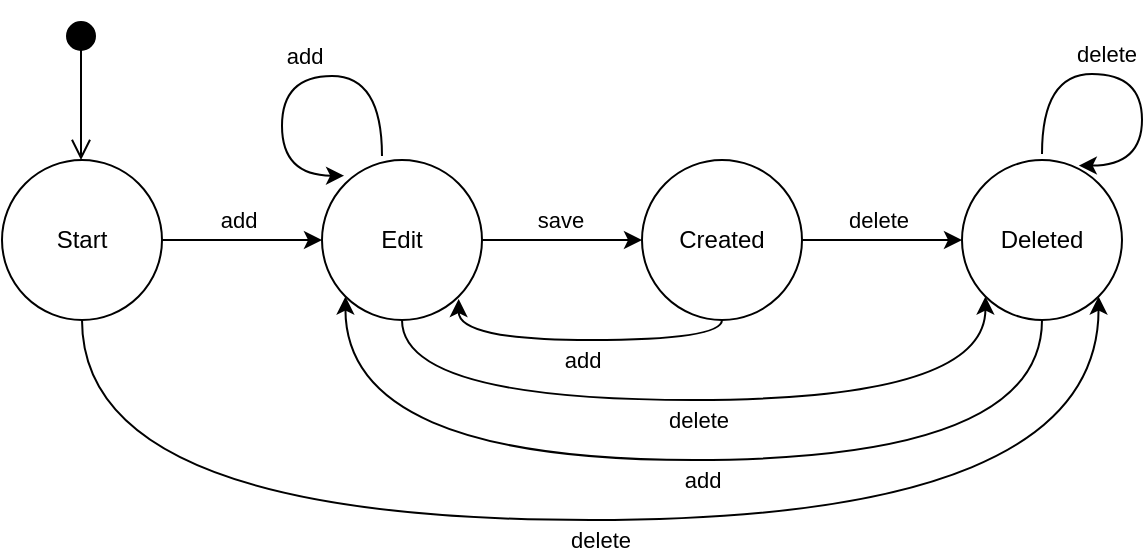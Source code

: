 <mxfile version="20.5.1" type="google" pages="9"><diagram id="Gk5BR52Vz0sYgWzWbu5A" name="Use Case 1 - State Machine"><mxGraphModel dx="1635" dy="866" grid="1" gridSize="10" guides="1" tooltips="1" connect="1" arrows="1" fold="1" page="1" pageScale="1" pageWidth="827" pageHeight="1169" math="0" shadow="0"><root><mxCell id="0"/><mxCell id="1" parent="0"/><mxCell id="LFBU-X3PxHjgSD0jiHl5-6" style="edgeStyle=orthogonalEdgeStyle;rounded=0;orthogonalLoop=1;jettySize=auto;html=1;exitX=1;exitY=0.5;exitDx=0;exitDy=0;entryX=0;entryY=0.5;entryDx=0;entryDy=0;" parent="1" source="LFBU-X3PxHjgSD0jiHl5-1" target="LFBU-X3PxHjgSD0jiHl5-3" edge="1"><mxGeometry relative="1" as="geometry"><Array as="points"><mxPoint x="240" y="360"/><mxPoint x="240" y="360"/></Array></mxGeometry></mxCell><mxCell id="LFBU-X3PxHjgSD0jiHl5-7" value="add" style="edgeLabel;html=1;align=center;verticalAlign=middle;resizable=0;points=[];" parent="LFBU-X3PxHjgSD0jiHl5-6" connectable="0" vertex="1"><mxGeometry x="0.061" y="2" relative="1" as="geometry"><mxPoint x="-5" y="-8" as="offset"/></mxGeometry></mxCell><mxCell id="yB_yA93l9waXWeTtc018-2" style="edgeStyle=orthogonalEdgeStyle;rounded=0;orthogonalLoop=1;jettySize=auto;html=1;exitX=0.5;exitY=1;exitDx=0;exitDy=0;entryX=1;entryY=1;entryDx=0;entryDy=0;curved=1;" parent="1" source="LFBU-X3PxHjgSD0jiHl5-1" target="LFBU-X3PxHjgSD0jiHl5-5" edge="1"><mxGeometry relative="1" as="geometry"><mxPoint x="400" y="440" as="targetPoint"/><Array as="points"><mxPoint x="160" y="500"/><mxPoint x="668" y="500"/></Array></mxGeometry></mxCell><mxCell id="LFBU-X3PxHjgSD0jiHl5-12" value="delete" style="edgeLabel;html=1;align=center;verticalAlign=middle;resizable=0;points=[];" parent="yB_yA93l9waXWeTtc018-2" connectable="0" vertex="1"><mxGeometry x="-0.026" relative="1" as="geometry"><mxPoint x="8" y="10" as="offset"/></mxGeometry></mxCell><mxCell id="LFBU-X3PxHjgSD0jiHl5-1" value="Start" style="ellipse;whiteSpace=wrap;html=1;aspect=fixed;" parent="1" vertex="1"><mxGeometry x="120" y="320" width="80" height="80" as="geometry"/></mxCell><mxCell id="LFBU-X3PxHjgSD0jiHl5-2" value="&lt;br&gt;" style="html=1;verticalAlign=bottom;startArrow=circle;startFill=1;endArrow=open;startSize=6;endSize=8;rounded=0;entryX=0.5;entryY=0;entryDx=0;entryDy=0;" parent="1" edge="1"><mxGeometry x="-0.143" width="80" relative="1" as="geometry"><mxPoint x="159.5" y="250" as="sourcePoint"/><mxPoint x="159.5" y="320" as="targetPoint"/><mxPoint as="offset"/></mxGeometry></mxCell><mxCell id="LFBU-X3PxHjgSD0jiHl5-8" style="edgeStyle=orthogonalEdgeStyle;rounded=0;orthogonalLoop=1;jettySize=auto;html=1;exitX=1;exitY=0.5;exitDx=0;exitDy=0;" parent="1" source="LFBU-X3PxHjgSD0jiHl5-3" target="LFBU-X3PxHjgSD0jiHl5-4" edge="1"><mxGeometry relative="1" as="geometry"/></mxCell><mxCell id="LFBU-X3PxHjgSD0jiHl5-9" value="save" style="edgeLabel;html=1;align=center;verticalAlign=middle;resizable=0;points=[];" parent="LFBU-X3PxHjgSD0jiHl5-8" connectable="0" vertex="1"><mxGeometry x="-0.032" y="2" relative="1" as="geometry"><mxPoint y="-8" as="offset"/></mxGeometry></mxCell><mxCell id="LFBU-X3PxHjgSD0jiHl5-30" style="edgeStyle=orthogonalEdgeStyle;curved=1;rounded=0;orthogonalLoop=1;jettySize=auto;html=1;exitX=0.5;exitY=1;exitDx=0;exitDy=0;entryX=0;entryY=1;entryDx=0;entryDy=0;" parent="1" source="LFBU-X3PxHjgSD0jiHl5-3" target="LFBU-X3PxHjgSD0jiHl5-5" edge="1"><mxGeometry relative="1" as="geometry"><Array as="points"><mxPoint x="320" y="440"/><mxPoint x="612" y="440"/></Array></mxGeometry></mxCell><mxCell id="LFBU-X3PxHjgSD0jiHl5-31" value="delete" style="edgeLabel;html=1;align=center;verticalAlign=middle;resizable=0;points=[];" parent="LFBU-X3PxHjgSD0jiHl5-30" connectable="0" vertex="1"><mxGeometry x="-0.02" relative="1" as="geometry"><mxPoint y="10" as="offset"/></mxGeometry></mxCell><mxCell id="LFBU-X3PxHjgSD0jiHl5-3" value="Edit" style="ellipse;whiteSpace=wrap;html=1;aspect=fixed;" parent="1" vertex="1"><mxGeometry x="280" y="320" width="80" height="80" as="geometry"/></mxCell><mxCell id="LFBU-X3PxHjgSD0jiHl5-10" style="edgeStyle=orthogonalEdgeStyle;rounded=0;orthogonalLoop=1;jettySize=auto;html=1;exitX=1;exitY=0.5;exitDx=0;exitDy=0;entryX=0;entryY=0.5;entryDx=0;entryDy=0;" parent="1" source="LFBU-X3PxHjgSD0jiHl5-4" target="LFBU-X3PxHjgSD0jiHl5-5" edge="1"><mxGeometry relative="1" as="geometry"/></mxCell><mxCell id="LFBU-X3PxHjgSD0jiHl5-11" value="delete" style="edgeLabel;html=1;align=center;verticalAlign=middle;resizable=0;points=[];" parent="LFBU-X3PxHjgSD0jiHl5-10" connectable="0" vertex="1"><mxGeometry x="-0.068" y="1" relative="1" as="geometry"><mxPoint y="-9" as="offset"/></mxGeometry></mxCell><mxCell id="LFBU-X3PxHjgSD0jiHl5-19" value="add" style="edgeStyle=orthogonalEdgeStyle;curved=1;rounded=0;orthogonalLoop=1;jettySize=auto;html=1;exitX=0.5;exitY=1;exitDx=0;exitDy=0;entryX=0.854;entryY=0.869;entryDx=0;entryDy=0;entryPerimeter=0;" parent="1" source="LFBU-X3PxHjgSD0jiHl5-4" target="LFBU-X3PxHjgSD0jiHl5-3" edge="1"><mxGeometry x="-0.013" y="10" relative="1" as="geometry"><mxPoint x="320" y="400.207" as="targetPoint"/><Array as="points"><mxPoint x="480" y="410"/><mxPoint x="348" y="410"/></Array><mxPoint as="offset"/></mxGeometry></mxCell><mxCell id="LFBU-X3PxHjgSD0jiHl5-4" value="Created" style="ellipse;whiteSpace=wrap;html=1;aspect=fixed;" parent="1" vertex="1"><mxGeometry x="440" y="320" width="80" height="80" as="geometry"/></mxCell><mxCell id="LFBU-X3PxHjgSD0jiHl5-34" style="edgeStyle=orthogonalEdgeStyle;curved=1;rounded=0;orthogonalLoop=1;jettySize=auto;html=1;exitX=0.5;exitY=1;exitDx=0;exitDy=0;entryX=0;entryY=1;entryDx=0;entryDy=0;" parent="1" source="LFBU-X3PxHjgSD0jiHl5-5" target="LFBU-X3PxHjgSD0jiHl5-3" edge="1"><mxGeometry relative="1" as="geometry"><Array as="points"><mxPoint x="640" y="470"/><mxPoint x="292" y="470"/></Array></mxGeometry></mxCell><mxCell id="LFBU-X3PxHjgSD0jiHl5-35" value="add" style="edgeLabel;html=1;align=center;verticalAlign=middle;resizable=0;points=[];" parent="LFBU-X3PxHjgSD0jiHl5-34" connectable="0" vertex="1"><mxGeometry x="0.006" y="1" relative="1" as="geometry"><mxPoint x="11" y="9" as="offset"/></mxGeometry></mxCell><mxCell id="LFBU-X3PxHjgSD0jiHl5-5" value="Deleted" style="ellipse;whiteSpace=wrap;html=1;aspect=fixed;" parent="1" vertex="1"><mxGeometry x="600" y="320" width="80" height="80" as="geometry"/></mxCell><mxCell id="yB_yA93l9waXWeTtc018-3" style="edgeStyle=orthogonalEdgeStyle;rounded=1;orthogonalLoop=1;jettySize=auto;html=1;curved=1;entryX=0.138;entryY=0.098;entryDx=0;entryDy=0;entryPerimeter=0;" parent="1" target="LFBU-X3PxHjgSD0jiHl5-3" edge="1"><mxGeometry relative="1" as="geometry"><Array as="points"><mxPoint x="310" y="278"/><mxPoint x="260" y="278"/><mxPoint x="260" y="328"/></Array><mxPoint x="310" y="318" as="sourcePoint"/><mxPoint x="287.6" y="333.68" as="targetPoint"/></mxGeometry></mxCell><mxCell id="LFBU-X3PxHjgSD0jiHl5-16" value="add" style="edgeLabel;html=1;align=center;verticalAlign=middle;resizable=0;points=[];rotation=0;" parent="yB_yA93l9waXWeTtc018-3" connectable="0" vertex="1"><mxGeometry x="-0.108" relative="1" as="geometry"><mxPoint x="-3" y="-10" as="offset"/></mxGeometry></mxCell><mxCell id="LFBU-X3PxHjgSD0jiHl5-37" style="edgeStyle=orthogonalEdgeStyle;rounded=1;orthogonalLoop=1;jettySize=auto;html=1;curved=1;entryX=0.73;entryY=0.048;entryDx=0;entryDy=0;entryPerimeter=0;" parent="1" edge="1"><mxGeometry relative="1" as="geometry"><Array as="points"><mxPoint x="640" y="276.97"/><mxPoint x="690" y="276.97"/><mxPoint x="690" y="322.97"/></Array><mxPoint x="640" y="316.97" as="sourcePoint"/><mxPoint x="658.4" y="322.81" as="targetPoint"/></mxGeometry></mxCell><mxCell id="LFBU-X3PxHjgSD0jiHl5-38" value="delete" style="edgeLabel;html=1;align=center;verticalAlign=middle;resizable=0;points=[];rotation=0;" parent="LFBU-X3PxHjgSD0jiHl5-37" connectable="0" vertex="1"><mxGeometry x="-0.108" relative="1" as="geometry"><mxPoint x="-3" y="-10" as="offset"/></mxGeometry></mxCell></root></mxGraphModel></diagram><diagram id="uISKRmL78Em8swv6t1gG" name="Use Case 1 - Transition Tree"><mxGraphModel dx="1635" dy="866" grid="1" gridSize="10" guides="1" tooltips="1" connect="1" arrows="1" fold="1" page="1" pageScale="1" pageWidth="827" pageHeight="1169" math="0" shadow="0"><root><mxCell id="0"/><mxCell id="1" parent="0"/><mxCell id="Kg9kPzo2h1MON5o3Wfr9-2" style="edgeStyle=orthogonalEdgeStyle;rounded=0;orthogonalLoop=1;jettySize=auto;html=1;exitX=0.5;exitY=1;exitDx=0;exitDy=0;entryX=0.5;entryY=0;entryDx=0;entryDy=0;" parent="1" source="Kg9kPzo2h1MON5o3Wfr9-1" target="mT2CG4ZTwWAM_gOfmylu-1" edge="1"><mxGeometry relative="1" as="geometry"><mxPoint x="274" y="230" as="targetPoint"/></mxGeometry></mxCell><mxCell id="Kg9kPzo2h1MON5o3Wfr9-5" style="edgeStyle=orthogonalEdgeStyle;rounded=0;orthogonalLoop=1;jettySize=auto;html=1;exitX=0.5;exitY=1;exitDx=0;exitDy=0;" parent="1" source="Kg9kPzo2h1MON5o3Wfr9-1" target="Kg9kPzo2h1MON5o3Wfr9-4" edge="1"><mxGeometry relative="1" as="geometry"/></mxCell><mxCell id="Kg9kPzo2h1MON5o3Wfr9-1" value="&lt;font style=&quot;font-size: 26px;&quot;&gt;Start_0&lt;/font&gt;" style="whiteSpace=wrap;html=1;fontSize=36;" parent="1" vertex="1"><mxGeometry x="389" y="90" width="120" height="60" as="geometry"/></mxCell><mxCell id="ZCXzQPg6WTQW6g6J58PO-2" style="edgeStyle=orthogonalEdgeStyle;rounded=0;orthogonalLoop=1;jettySize=auto;html=1;exitX=0.5;exitY=1;exitDx=0;exitDy=0;" parent="1" source="Kg9kPzo2h1MON5o3Wfr9-4" target="ZCXzQPg6WTQW6g6J58PO-1" edge="1"><mxGeometry relative="1" as="geometry"/></mxCell><mxCell id="ZCXzQPg6WTQW6g6J58PO-3" style="edgeStyle=orthogonalEdgeStyle;rounded=0;orthogonalLoop=1;jettySize=auto;html=1;exitX=0.5;exitY=1;exitDx=0;exitDy=0;" parent="1" source="Kg9kPzo2h1MON5o3Wfr9-4" target="x1OrsPoveQ9d6-wQiqLY-1" edge="1"><mxGeometry relative="1" as="geometry"/></mxCell><mxCell id="Kg9kPzo2h1MON5o3Wfr9-4" value="&lt;font style=&quot;font-size: 26px;&quot;&gt;Deleted_0&lt;/font&gt;" style="whiteSpace=wrap;html=1;fontSize=36;" parent="1" vertex="1"><mxGeometry x="589" y="230" width="130" height="60" as="geometry"/></mxCell><mxCell id="cViI2pvkSgD4fJcJXbUn-4" style="edgeStyle=orthogonalEdgeStyle;rounded=0;orthogonalLoop=1;jettySize=auto;html=1;exitX=0.5;exitY=1;exitDx=0;exitDy=0;" parent="1" source="mT2CG4ZTwWAM_gOfmylu-1" target="cViI2pvkSgD4fJcJXbUn-2" edge="1"><mxGeometry relative="1" as="geometry"/></mxCell><mxCell id="cViI2pvkSgD4fJcJXbUn-5" style="edgeStyle=orthogonalEdgeStyle;rounded=0;orthogonalLoop=1;jettySize=auto;html=1;exitX=0.5;exitY=1;exitDx=0;exitDy=0;entryX=0.5;entryY=0;entryDx=0;entryDy=0;" parent="1" source="mT2CG4ZTwWAM_gOfmylu-1" target="cViI2pvkSgD4fJcJXbUn-1" edge="1"><mxGeometry relative="1" as="geometry"/></mxCell><mxCell id="cViI2pvkSgD4fJcJXbUn-6" style="edgeStyle=orthogonalEdgeStyle;rounded=0;orthogonalLoop=1;jettySize=auto;html=1;exitX=0.5;exitY=1;exitDx=0;exitDy=0;" parent="1" source="mT2CG4ZTwWAM_gOfmylu-1" target="cViI2pvkSgD4fJcJXbUn-3" edge="1"><mxGeometry relative="1" as="geometry"/></mxCell><mxCell id="mT2CG4ZTwWAM_gOfmylu-1" value="&lt;font style=&quot;font-size: 26px;&quot;&gt;Edit_0&lt;/font&gt;" style="whiteSpace=wrap;html=1;fontSize=36;" parent="1" vertex="1"><mxGeometry x="189" y="230" width="120" height="60" as="geometry"/></mxCell><mxCell id="cViI2pvkSgD4fJcJXbUn-1" value="&lt;font style=&quot;font-size: 26px;&quot;&gt;Edit_1&lt;/font&gt;" style="whiteSpace=wrap;html=1;fontSize=36;" parent="1" vertex="1"><mxGeometry x="29" y="370" width="120" height="60" as="geometry"/></mxCell><mxCell id="cViI2pvkSgD4fJcJXbUn-2" value="&lt;font style=&quot;font-size: 26px;&quot;&gt;Deleted_1&lt;/font&gt;" style="whiteSpace=wrap;html=1;fontSize=36;" parent="1" vertex="1"><mxGeometry x="184" y="370" width="130" height="60" as="geometry"/></mxCell><mxCell id="Yy-KeNwOgQOQi5kEHWrk-3" style="edgeStyle=orthogonalEdgeStyle;rounded=0;orthogonalLoop=1;jettySize=auto;html=1;exitX=0.5;exitY=1;exitDx=0;exitDy=0;entryX=0.5;entryY=0;entryDx=0;entryDy=0;" parent="1" source="cViI2pvkSgD4fJcJXbUn-3" target="Yy-KeNwOgQOQi5kEHWrk-1" edge="1"><mxGeometry relative="1" as="geometry"/></mxCell><mxCell id="Yy-KeNwOgQOQi5kEHWrk-4" style="edgeStyle=orthogonalEdgeStyle;rounded=0;orthogonalLoop=1;jettySize=auto;html=1;exitX=0.5;exitY=1;exitDx=0;exitDy=0;entryX=0.5;entryY=0;entryDx=0;entryDy=0;" parent="1" source="cViI2pvkSgD4fJcJXbUn-3" target="Yy-KeNwOgQOQi5kEHWrk-2" edge="1"><mxGeometry relative="1" as="geometry"/></mxCell><mxCell id="cViI2pvkSgD4fJcJXbUn-3" value="&lt;font style=&quot;font-size: 26px;&quot;&gt;Created_0&lt;/font&gt;" style="whiteSpace=wrap;html=1;fontSize=36;" parent="1" vertex="1"><mxGeometry x="349" y="370" width="120" height="60" as="geometry"/></mxCell><mxCell id="x1OrsPoveQ9d6-wQiqLY-1" value="&lt;font style=&quot;font-size: 26px;&quot;&gt;Deleted_2&lt;/font&gt;" style="whiteSpace=wrap;html=1;fontSize=36;" parent="1" vertex="1"><mxGeometry x="669" y="370" width="130" height="60" as="geometry"/></mxCell><mxCell id="ZCXzQPg6WTQW6g6J58PO-1" value="&lt;font style=&quot;font-size: 26px;&quot;&gt;Edit_2&lt;/font&gt;" style="whiteSpace=wrap;html=1;fontSize=36;" parent="1" vertex="1"><mxGeometry x="509" y="370" width="120" height="60" as="geometry"/></mxCell><mxCell id="Yy-KeNwOgQOQi5kEHWrk-1" value="&lt;font style=&quot;font-size: 26px;&quot;&gt;Edit_3&lt;/font&gt;" style="whiteSpace=wrap;html=1;fontSize=36;" parent="1" vertex="1"><mxGeometry x="269" y="510" width="120" height="60" as="geometry"/></mxCell><mxCell id="Yy-KeNwOgQOQi5kEHWrk-2" value="&lt;font style=&quot;font-size: 26px;&quot;&gt;Deleted_3&lt;/font&gt;" style="whiteSpace=wrap;html=1;fontSize=36;" parent="1" vertex="1"><mxGeometry x="429" y="510" width="130" height="60" as="geometry"/></mxCell></root></mxGraphModel></diagram><diagram id="Ou0ezbBYJepRZeqhocPA" name="Use Case 1 - Transition Table"><mxGraphModel dx="1635" dy="866" grid="1" gridSize="10" guides="1" tooltips="1" connect="1" arrows="1" fold="1" page="1" pageScale="1" pageWidth="827" pageHeight="1169" math="0" shadow="0"><root><mxCell id="0"/><mxCell id="1" parent="0"/><mxCell id="D-N0wP2q7OCtuXZtBfph-1" value="" style="shape=table;startSize=0;container=1;collapsible=0;childLayout=tableLayout;fontSize=36;columnLines=1;rowLines=1;dashed=1;strokeWidth=1;" parent="1" vertex="1"><mxGeometry x="170" y="90" width="526" height="460" as="geometry"/></mxCell><mxCell id="D-N0wP2q7OCtuXZtBfph-2" value="" style="shape=tableRow;horizontal=0;startSize=0;swimlaneHead=0;swimlaneBody=0;top=0;left=0;bottom=0;right=0;collapsible=0;dropTarget=0;fillColor=none;points=[[0,0.5],[1,0.5]];portConstraint=eastwest;fontSize=36;" parent="D-N0wP2q7OCtuXZtBfph-1" vertex="1"><mxGeometry width="526" height="92" as="geometry"/></mxCell><mxCell id="D-N0wP2q7OCtuXZtBfph-3" value="&lt;font style=&quot;font-size: 18px;&quot;&gt;&lt;b&gt;States \ Events&lt;/b&gt;&lt;/font&gt;" style="shape=partialRectangle;html=1;whiteSpace=wrap;connectable=0;overflow=hidden;fillColor=none;top=1;left=1;bottom=1;right=1;pointerEvents=1;fontSize=26;fixDash=0;shadow=0;sketch=0;gradientColor=none;backgroundOutline=0;strokeWidth=2;" parent="D-N0wP2q7OCtuXZtBfph-2" vertex="1"><mxGeometry width="131" height="92" as="geometry"><mxRectangle width="131" height="92" as="alternateBounds"/></mxGeometry></mxCell><mxCell id="D-N0wP2q7OCtuXZtBfph-4" value="&lt;b&gt;add&lt;/b&gt;" style="shape=partialRectangle;html=1;whiteSpace=wrap;connectable=0;overflow=hidden;fillColor=none;top=1;left=1;bottom=1;right=0;pointerEvents=1;fontSize=26;fixDash=0;shadow=0;sketch=0;gradientColor=none;perimeterSpacing=0;backgroundOutline=0;strokeWidth=2;" parent="D-N0wP2q7OCtuXZtBfph-2" vertex="1"><mxGeometry x="131" width="134" height="92" as="geometry"><mxRectangle width="134" height="92" as="alternateBounds"/></mxGeometry></mxCell><mxCell id="D-N0wP2q7OCtuXZtBfph-5" value="&lt;b&gt;save&lt;/b&gt;" style="shape=partialRectangle;html=1;whiteSpace=wrap;connectable=0;overflow=hidden;fillColor=none;top=1;left=0;bottom=1;right=0;pointerEvents=1;fontSize=26;fixDash=0;shadow=0;sketch=0;gradientColor=none;backgroundOutline=0;strokeWidth=2;" parent="D-N0wP2q7OCtuXZtBfph-2" vertex="1"><mxGeometry x="265" width="130" height="92" as="geometry"><mxRectangle width="130" height="92" as="alternateBounds"/></mxGeometry></mxCell><mxCell id="D-N0wP2q7OCtuXZtBfph-7" value="&lt;b&gt;delete&lt;/b&gt;" style="shape=partialRectangle;html=1;whiteSpace=wrap;connectable=0;overflow=hidden;fillColor=none;top=1;left=0;bottom=1;right=1;pointerEvents=1;fontSize=26;fixDash=0;shadow=0;sketch=0;gradientColor=none;backgroundOutline=0;strokeWidth=2;" parent="D-N0wP2q7OCtuXZtBfph-2" vertex="1"><mxGeometry x="395" width="131" height="92" as="geometry"><mxRectangle width="131" height="92" as="alternateBounds"/></mxGeometry></mxCell><mxCell id="D-N0wP2q7OCtuXZtBfph-8" value="" style="shape=tableRow;horizontal=0;startSize=0;swimlaneHead=0;swimlaneBody=0;top=0;left=0;bottom=0;right=0;collapsible=0;dropTarget=0;fillColor=none;points=[[0,0.5],[1,0.5]];portConstraint=eastwest;fontSize=36;" parent="D-N0wP2q7OCtuXZtBfph-1" vertex="1"><mxGeometry y="92" width="526" height="92" as="geometry"/></mxCell><mxCell id="D-N0wP2q7OCtuXZtBfph-9" value="&lt;b&gt;Start&lt;/b&gt;" style="shape=partialRectangle;html=1;whiteSpace=wrap;connectable=0;overflow=hidden;fillColor=none;top=1;left=1;bottom=0;right=1;pointerEvents=1;fontSize=26;strokeWidth=2;" parent="D-N0wP2q7OCtuXZtBfph-8" vertex="1"><mxGeometry width="131" height="92" as="geometry"><mxRectangle width="131" height="92" as="alternateBounds"/></mxGeometry></mxCell><mxCell id="D-N0wP2q7OCtuXZtBfph-10" value="Edit" style="shape=partialRectangle;html=1;whiteSpace=wrap;connectable=0;overflow=hidden;fillColor=none;top=0;left=0;bottom=0;right=0;pointerEvents=1;fontSize=26;" parent="D-N0wP2q7OCtuXZtBfph-8" vertex="1"><mxGeometry x="131" width="134" height="92" as="geometry"><mxRectangle width="134" height="92" as="alternateBounds"/></mxGeometry></mxCell><mxCell id="D-N0wP2q7OCtuXZtBfph-11" value="" style="shape=partialRectangle;html=1;whiteSpace=wrap;connectable=0;overflow=hidden;fillColor=none;top=0;left=0;bottom=0;right=0;pointerEvents=1;fontSize=26;" parent="D-N0wP2q7OCtuXZtBfph-8" vertex="1"><mxGeometry x="265" width="130" height="92" as="geometry"><mxRectangle width="130" height="92" as="alternateBounds"/></mxGeometry></mxCell><mxCell id="D-N0wP2q7OCtuXZtBfph-13" value="Deleted" style="shape=partialRectangle;html=1;whiteSpace=wrap;connectable=0;overflow=hidden;fillColor=none;top=0;left=0;bottom=0;right=1;pointerEvents=1;fontSize=26;strokeWidth=2;" parent="D-N0wP2q7OCtuXZtBfph-8" vertex="1"><mxGeometry x="395" width="131" height="92" as="geometry"><mxRectangle width="131" height="92" as="alternateBounds"/></mxGeometry></mxCell><mxCell id="D-N0wP2q7OCtuXZtBfph-14" value="" style="shape=tableRow;horizontal=0;startSize=0;swimlaneHead=0;swimlaneBody=0;top=0;left=0;bottom=0;right=0;collapsible=0;dropTarget=0;fillColor=none;points=[[0,0.5],[1,0.5]];portConstraint=eastwest;fontSize=36;" parent="D-N0wP2q7OCtuXZtBfph-1" vertex="1"><mxGeometry y="184" width="526" height="92" as="geometry"/></mxCell><mxCell id="D-N0wP2q7OCtuXZtBfph-15" value="&lt;b&gt;Edit&lt;/b&gt;" style="shape=partialRectangle;html=1;whiteSpace=wrap;connectable=0;overflow=hidden;fillColor=none;top=0;left=1;bottom=0;right=1;pointerEvents=1;fontSize=26;strokeWidth=2;" parent="D-N0wP2q7OCtuXZtBfph-14" vertex="1"><mxGeometry width="131" height="92" as="geometry"><mxRectangle width="131" height="92" as="alternateBounds"/></mxGeometry></mxCell><mxCell id="D-N0wP2q7OCtuXZtBfph-16" value="Edit" style="shape=partialRectangle;html=1;whiteSpace=wrap;connectable=0;overflow=hidden;fillColor=none;top=0;left=0;bottom=0;right=0;pointerEvents=1;fontSize=26;" parent="D-N0wP2q7OCtuXZtBfph-14" vertex="1"><mxGeometry x="131" width="134" height="92" as="geometry"><mxRectangle width="134" height="92" as="alternateBounds"/></mxGeometry></mxCell><mxCell id="D-N0wP2q7OCtuXZtBfph-17" value="Created" style="shape=partialRectangle;html=1;whiteSpace=wrap;connectable=0;overflow=hidden;fillColor=none;top=0;left=0;bottom=0;right=0;pointerEvents=1;fontSize=26;shadow=1;strokeColor=#000000;sketch=0;noLabel=0;fixDash=0;" parent="D-N0wP2q7OCtuXZtBfph-14" vertex="1"><mxGeometry x="265" width="130" height="92" as="geometry"><mxRectangle width="130" height="92" as="alternateBounds"/></mxGeometry></mxCell><mxCell id="D-N0wP2q7OCtuXZtBfph-19" value="Deleted" style="shape=partialRectangle;html=1;whiteSpace=wrap;connectable=0;overflow=hidden;fillColor=none;top=0;left=0;bottom=0;right=1;pointerEvents=1;fontSize=26;strokeWidth=2;" parent="D-N0wP2q7OCtuXZtBfph-14" vertex="1"><mxGeometry x="395" width="131" height="92" as="geometry"><mxRectangle width="131" height="92" as="alternateBounds"/></mxGeometry></mxCell><mxCell id="D-N0wP2q7OCtuXZtBfph-20" style="shape=tableRow;horizontal=0;startSize=0;swimlaneHead=0;swimlaneBody=0;top=0;left=0;bottom=0;right=0;collapsible=0;dropTarget=0;fillColor=none;points=[[0,0.5],[1,0.5]];portConstraint=eastwest;fontSize=36;" parent="D-N0wP2q7OCtuXZtBfph-1" vertex="1"><mxGeometry y="276" width="526" height="92" as="geometry"/></mxCell><mxCell id="D-N0wP2q7OCtuXZtBfph-21" value="&lt;b&gt;Created&lt;/b&gt;" style="shape=partialRectangle;html=1;whiteSpace=wrap;connectable=0;overflow=hidden;fillColor=none;top=0;left=1;bottom=0;right=1;pointerEvents=1;fontSize=26;strokeWidth=2;" parent="D-N0wP2q7OCtuXZtBfph-20" vertex="1"><mxGeometry width="131" height="92" as="geometry"><mxRectangle width="131" height="92" as="alternateBounds"/></mxGeometry></mxCell><mxCell id="D-N0wP2q7OCtuXZtBfph-22" value="Edit" style="shape=partialRectangle;html=1;whiteSpace=wrap;connectable=0;overflow=hidden;fillColor=none;top=0;left=0;bottom=0;right=0;pointerEvents=1;fontSize=26;" parent="D-N0wP2q7OCtuXZtBfph-20" vertex="1"><mxGeometry x="131" width="134" height="92" as="geometry"><mxRectangle width="134" height="92" as="alternateBounds"/></mxGeometry></mxCell><mxCell id="D-N0wP2q7OCtuXZtBfph-23" style="shape=partialRectangle;html=1;whiteSpace=wrap;connectable=0;overflow=hidden;fillColor=none;top=0;left=0;bottom=0;right=0;pointerEvents=1;fontSize=26;noLabel=0;fixDash=0;" parent="D-N0wP2q7OCtuXZtBfph-20" vertex="1"><mxGeometry x="265" width="130" height="92" as="geometry"><mxRectangle width="130" height="92" as="alternateBounds"/></mxGeometry></mxCell><mxCell id="D-N0wP2q7OCtuXZtBfph-25" value="Deleted" style="shape=partialRectangle;html=1;whiteSpace=wrap;connectable=0;overflow=hidden;fillColor=none;top=0;left=0;bottom=0;right=1;pointerEvents=1;fontSize=26;strokeWidth=2;" parent="D-N0wP2q7OCtuXZtBfph-20" vertex="1"><mxGeometry x="395" width="131" height="92" as="geometry"><mxRectangle width="131" height="92" as="alternateBounds"/></mxGeometry></mxCell><mxCell id="D-N0wP2q7OCtuXZtBfph-26" value="" style="shape=tableRow;horizontal=0;startSize=0;swimlaneHead=0;swimlaneBody=0;top=0;left=0;bottom=0;right=0;collapsible=0;dropTarget=0;fillColor=none;points=[[0,0.5],[1,0.5]];portConstraint=eastwest;fontSize=36;" parent="D-N0wP2q7OCtuXZtBfph-1" vertex="1"><mxGeometry y="368" width="526" height="92" as="geometry"/></mxCell><mxCell id="D-N0wP2q7OCtuXZtBfph-27" value="&lt;b&gt;Deleted&lt;/b&gt;" style="shape=partialRectangle;html=1;whiteSpace=wrap;connectable=0;overflow=hidden;fillColor=none;top=0;left=1;bottom=1;right=1;pointerEvents=1;fontSize=26;strokeWidth=2;" parent="D-N0wP2q7OCtuXZtBfph-26" vertex="1"><mxGeometry width="131" height="92" as="geometry"><mxRectangle width="131" height="92" as="alternateBounds"/></mxGeometry></mxCell><mxCell id="D-N0wP2q7OCtuXZtBfph-28" value="Edit" style="shape=partialRectangle;html=1;whiteSpace=wrap;connectable=0;overflow=hidden;fillColor=none;top=0;left=0;bottom=1;right=0;pointerEvents=1;fontSize=26;strokeWidth=2;" parent="D-N0wP2q7OCtuXZtBfph-26" vertex="1"><mxGeometry x="131" width="134" height="92" as="geometry"><mxRectangle width="134" height="92" as="alternateBounds"/></mxGeometry></mxCell><mxCell id="D-N0wP2q7OCtuXZtBfph-29" value="" style="shape=partialRectangle;html=1;whiteSpace=wrap;connectable=0;overflow=hidden;fillColor=none;top=0;left=0;bottom=1;right=0;pointerEvents=1;fontSize=26;strokeWidth=2;" parent="D-N0wP2q7OCtuXZtBfph-26" vertex="1"><mxGeometry x="265" width="130" height="92" as="geometry"><mxRectangle width="130" height="92" as="alternateBounds"/></mxGeometry></mxCell><mxCell id="D-N0wP2q7OCtuXZtBfph-31" value="Deleted" style="shape=partialRectangle;html=1;whiteSpace=wrap;connectable=0;overflow=hidden;fillColor=none;top=0;left=0;bottom=1;right=1;pointerEvents=1;fontSize=26;strokeWidth=2;" parent="D-N0wP2q7OCtuXZtBfph-26" vertex="1"><mxGeometry x="395" width="131" height="92" as="geometry"><mxRectangle width="131" height="92" as="alternateBounds"/></mxGeometry></mxCell></root></mxGraphModel></diagram><diagram id="vul1LmB5e8USsw3odm02" name="Use Case 2 - State Machine"><mxGraphModel grid="1" page="1" gridSize="10" guides="1" tooltips="1" connect="1" arrows="1" fold="1" pageScale="1" pageWidth="827" pageHeight="1169" math="0" shadow="0"><root><mxCell id="0"/><mxCell id="1" parent="0"/><mxCell id="wvDc9Y8fI1tVcGWSofHc-74" style="edgeStyle=entityRelationEdgeStyle;orthogonalLoop=1;jettySize=auto;html=1;exitX=1;exitY=0;exitDx=0;exitDy=0;entryX=0;entryY=0;entryDx=0;entryDy=0;" edge="1" parent="1" source="wvDc9Y8fI1tVcGWSofHc-76" target="wvDc9Y8fI1tVcGWSofHc-95"><mxGeometry relative="1" as="geometry"/></mxCell><mxCell id="wvDc9Y8fI1tVcGWSofHc-75" value="save" style="edgeLabel;html=1;align=center;verticalAlign=middle;resizable=0;points=[];" connectable="0" vertex="1" parent="wvDc9Y8fI1tVcGWSofHc-74"><mxGeometry x="0.16" y="-2" relative="1" as="geometry"><mxPoint x="-26" y="11" as="offset"/></mxGeometry></mxCell><mxCell id="wvDc9Y8fI1tVcGWSofHc-76" value="Edit Text" style="ellipse;whiteSpace=wrap;html=1;aspect=fixed;" vertex="1" parent="1"><mxGeometry x="74.0" y="445" width="80" height="80" as="geometry"/></mxCell><mxCell id="wvDc9Y8fI1tVcGWSofHc-77" style="edgeStyle=orthogonalEdgeStyle;curved=1;rounded=0;orthogonalLoop=1;jettySize=auto;html=1;exitX=-0.009;exitY=0.421;exitDx=0;exitDy=0;entryX=1.014;entryY=0.43;entryDx=0;entryDy=0;entryPerimeter=0;exitPerimeter=0;" edge="1" parent="1" source="wvDc9Y8fI1tVcGWSofHc-95" target="wvDc9Y8fI1tVcGWSofHc-76"><mxGeometry relative="1" as="geometry"><Array as="points"><mxPoint x="244" y="479"/></Array></mxGeometry></mxCell><mxCell id="wvDc9Y8fI1tVcGWSofHc-78" value="edit_title" style="edgeLabel;html=1;align=center;verticalAlign=middle;resizable=0;points=[];" vertex="1" connectable="0" parent="wvDc9Y8fI1tVcGWSofHc-77"><mxGeometry x="-0.006" relative="1" as="geometry"><mxPoint x="-10" y="-34" as="offset"/></mxGeometry></mxCell><mxCell id="wvDc9Y8fI1tVcGWSofHc-79" style="edgeStyle=orthogonalEdgeStyle;curved=1;rounded=0;orthogonalLoop=1;jettySize=auto;html=1;exitX=0.055;exitY=0.715;exitDx=0;exitDy=0;entryX=0.991;entryY=0.707;entryDx=0;entryDy=0;entryPerimeter=0;exitPerimeter=0;" edge="1" parent="1" source="wvDc9Y8fI1tVcGWSofHc-95" target="wvDc9Y8fI1tVcGWSofHc-76"><mxGeometry relative="1" as="geometry"><Array as="points"/></mxGeometry></mxCell><mxCell id="wvDc9Y8fI1tVcGWSofHc-80" value="edit_created" style="edgeLabel;html=1;align=center;verticalAlign=middle;resizable=0;points=[];" vertex="1" connectable="0" parent="wvDc9Y8fI1tVcGWSofHc-79"><mxGeometry x="0.009" relative="1" as="geometry"><mxPoint y="-10" as="offset"/></mxGeometry></mxCell><mxCell id="wvDc9Y8fI1tVcGWSofHc-81" style="edgeStyle=orthogonalEdgeStyle;curved=1;rounded=0;orthogonalLoop=1;jettySize=auto;html=1;exitX=0;exitY=1;exitDx=0;exitDy=0;entryX=0.458;entryY=1.004;entryDx=0;entryDy=0;entryPerimeter=0;" edge="1" parent="1" source="wvDc9Y8fI1tVcGWSofHc-95" target="wvDc9Y8fI1tVcGWSofHc-76"><mxGeometry relative="1" as="geometry"><Array as="points"><mxPoint x="346" y="570"/><mxPoint x="111" y="570"/></Array></mxGeometry></mxCell><mxCell id="wvDc9Y8fI1tVcGWSofHc-82" value="edit_overall" style="edgeLabel;html=1;align=center;verticalAlign=middle;resizable=0;points=[];" vertex="1" connectable="0" parent="wvDc9Y8fI1tVcGWSofHc-81"><mxGeometry x="0.042" relative="1" as="geometry"><mxPoint x="6" y="-10" as="offset"/></mxGeometry></mxCell><mxCell id="wvDc9Y8fI1tVcGWSofHc-83" value="[project is not running]" style="edgeLabel;html=1;align=center;verticalAlign=middle;resizable=0;points=[];" vertex="1" connectable="0" parent="wvDc9Y8fI1tVcGWSofHc-81"><mxGeometry x="0.004" y="-1" relative="1" as="geometry"><mxPoint y="8" as="offset"/></mxGeometry></mxCell><mxCell id="wvDc9Y8fI1tVcGWSofHc-84" style="edgeStyle=orthogonalEdgeStyle;curved=1;rounded=0;orthogonalLoop=1;jettySize=auto;html=1;exitX=0.299;exitY=0.965;exitDx=0;exitDy=0;entryX=0.305;entryY=0.954;entryDx=0;entryDy=0;entryPerimeter=0;exitPerimeter=0;" edge="1" parent="1" source="wvDc9Y8fI1tVcGWSofHc-95" target="wvDc9Y8fI1tVcGWSofHc-76"><mxGeometry relative="1" as="geometry"><Array as="points"><mxPoint x="358" y="610"/><mxPoint x="98" y="610"/></Array></mxGeometry></mxCell><mxCell id="wvDc9Y8fI1tVcGWSofHc-85" value="edit_today" style="edgeLabel;html=1;align=center;verticalAlign=middle;resizable=0;points=[];" vertex="1" connectable="0" parent="wvDc9Y8fI1tVcGWSofHc-84"><mxGeometry x="0.027" relative="1" as="geometry"><mxPoint y="-10" as="offset"/></mxGeometry></mxCell><mxCell id="wvDc9Y8fI1tVcGWSofHc-86" value="[project is not running]" style="edgeLabel;html=1;align=center;verticalAlign=middle;resizable=0;points=[];" vertex="1" connectable="0" parent="wvDc9Y8fI1tVcGWSofHc-84"><mxGeometry x="0.029" y="-1" relative="1" as="geometry"><mxPoint y="11" as="offset"/></mxGeometry></mxCell><mxCell id="wvDc9Y8fI1tVcGWSofHc-87" style="rounded=0;orthogonalLoop=1;jettySize=auto;html=1;entryX=0.348;entryY=0.98;entryDx=0;entryDy=0;entryPerimeter=0;exitX=0.384;exitY=0.014;exitDx=0;exitDy=0;exitPerimeter=0;" edge="1" parent="1"><mxGeometry relative="1" as="geometry"><mxPoint x="364.72" y="445.0" as="sourcePoint"/><mxPoint x="365.84" y="327.28" as="targetPoint"/></mxGeometry></mxCell><mxCell id="wvDc9Y8fI1tVcGWSofHc-88" value="edit_notes" style="edgeLabel;html=1;align=center;verticalAlign=middle;resizable=0;points=[];" vertex="1" connectable="0" parent="wvDc9Y8fI1tVcGWSofHc-87"><mxGeometry x="0.137" y="-2" relative="1" as="geometry"><mxPoint x="-33" y="2" as="offset"/></mxGeometry></mxCell><mxCell id="wvDc9Y8fI1tVcGWSofHc-93" style="rounded=0;orthogonalLoop=1;jettySize=auto;html=1;exitX=0.613;exitY=0.978;exitDx=0;exitDy=0;entryX=0.698;entryY=0.036;entryDx=0;entryDy=0;entryPerimeter=0;edgeStyle=orthogonalEdgeStyle;curved=1;exitPerimeter=0;" edge="1" parent="1" source="wvDc9Y8fI1tVcGWSofHc-95" target="wvDc9Y8fI1tVcGWSofHc-108"><mxGeometry relative="1" as="geometry"><Array as="points"><mxPoint x="384" y="523"/><mxPoint x="384" y="640"/><mxPoint x="302" y="640"/></Array></mxGeometry></mxCell><mxCell id="4TiNGRBxBtLvLRxZBjH7-1" value="edit_colour" style="edgeLabel;html=1;align=center;verticalAlign=middle;resizable=0;points=[];rotation=0;" vertex="1" connectable="0" parent="wvDc9Y8fI1tVcGWSofHc-93"><mxGeometry x="0.083" y="2" relative="1" as="geometry"><mxPoint x="-27" y="18" as="offset"/></mxGeometry></mxCell><mxCell id="4TiNGRBxBtLvLRxZBjH7-12" style="edgeStyle=orthogonalEdgeStyle;curved=1;rounded=0;orthogonalLoop=1;jettySize=auto;html=1;exitX=1;exitY=0.5;exitDx=0;exitDy=0;entryX=0;entryY=0.5;entryDx=0;entryDy=0;" edge="1" parent="1" source="wvDc9Y8fI1tVcGWSofHc-95" target="wvDc9Y8fI1tVcGWSofHc-116"><mxGeometry relative="1" as="geometry"/></mxCell><mxCell id="4TiNGRBxBtLvLRxZBjH7-13" value="quota_today" style="edgeLabel;html=1;align=center;verticalAlign=middle;resizable=0;points=[];" vertex="1" connectable="0" parent="4TiNGRBxBtLvLRxZBjH7-12"><mxGeometry x="-0.002" relative="1" as="geometry"><mxPoint x="-2" y="7" as="offset"/></mxGeometry></mxCell><mxCell id="4TiNGRBxBtLvLRxZBjH7-14" style="edgeStyle=orthogonalEdgeStyle;curved=1;rounded=0;orthogonalLoop=1;jettySize=auto;html=1;exitX=0.946;exitY=0.281;exitDx=0;exitDy=0;entryX=0.048;entryY=0.28;entryDx=0;entryDy=0;exitPerimeter=0;entryPerimeter=0;" edge="1" parent="1" source="wvDc9Y8fI1tVcGWSofHc-95" target="wvDc9Y8fI1tVcGWSofHc-116"><mxGeometry relative="1" as="geometry"/></mxCell><mxCell id="4TiNGRBxBtLvLRxZBjH7-15" value="quota_overall" style="edgeLabel;html=1;align=center;verticalAlign=middle;resizable=0;points=[];" vertex="1" connectable="0" parent="4TiNGRBxBtLvLRxZBjH7-14"><mxGeometry x="0.001" y="1" relative="1" as="geometry"><mxPoint x="-1" y="-10" as="offset"/></mxGeometry></mxCell><mxCell id="wvDc9Y8fI1tVcGWSofHc-95" value="Updated" style="ellipse;whiteSpace=wrap;html=1;aspect=fixed;" vertex="1" parent="1"><mxGeometry x="334" y="445" width="80" height="80" as="geometry"/></mxCell><mxCell id="wvDc9Y8fI1tVcGWSofHc-101" style="rounded=0;orthogonalLoop=1;jettySize=auto;html=1;exitX=0.591;exitY=0.995;exitDx=0;exitDy=0;entryX=0.627;entryY=0.021;entryDx=0;entryDy=0;entryPerimeter=0;exitPerimeter=0;" edge="1" parent="1" source="wvDc9Y8fI1tVcGWSofHc-103" target="wvDc9Y8fI1tVcGWSofHc-95"><mxGeometry relative="1" as="geometry"/></mxCell><mxCell id="wvDc9Y8fI1tVcGWSofHc-102" value="ok" style="edgeLabel;html=1;align=center;verticalAlign=middle;resizable=0;points=[];rotation=0;" vertex="1" connectable="0" parent="wvDc9Y8fI1tVcGWSofHc-101"><mxGeometry x="0.107" y="-14" relative="1" as="geometry"><mxPoint x="29" y="-14" as="offset"/></mxGeometry></mxCell><mxCell id="wvDc9Y8fI1tVcGWSofHc-103" value="Edit Notes" style="ellipse;whiteSpace=wrap;html=1;aspect=fixed;" vertex="1" parent="1"><mxGeometry x="338" y="250" width="80" height="80" as="geometry"/></mxCell><mxCell id="wvDc9Y8fI1tVcGWSofHc-104" value="" style="edgeStyle=orthogonalEdgeStyle;curved=1;rounded=0;orthogonalLoop=1;jettySize=auto;html=1;" edge="1" parent="1" source="wvDc9Y8fI1tVcGWSofHc-108" target="wvDc9Y8fI1tVcGWSofHc-111"><mxGeometry relative="1" as="geometry"/></mxCell><mxCell id="wvDc9Y8fI1tVcGWSofHc-105" value="custom_colour" style="edgeLabel;html=1;align=center;verticalAlign=middle;resizable=0;points=[];" vertex="1" connectable="0" parent="wvDc9Y8fI1tVcGWSofHc-104"><mxGeometry x="-0.025" y="1" relative="1" as="geometry"><mxPoint x="1" y="-9" as="offset"/></mxGeometry></mxCell><mxCell id="wvDc9Y8fI1tVcGWSofHc-106" style="rounded=0;orthogonalLoop=1;jettySize=auto;html=1;exitX=0.5;exitY=0;exitDx=0;exitDy=0;entryX=0.441;entryY=1;entryDx=0;entryDy=0;entryPerimeter=0;edgeStyle=orthogonalEdgeStyle;curved=1;" edge="1" parent="1" source="wvDc9Y8fI1tVcGWSofHc-108" target="wvDc9Y8fI1tVcGWSofHc-95"><mxGeometry relative="1" as="geometry"><Array as="points"><mxPoint x="286" y="620"/><mxPoint x="369" y="620"/></Array></mxGeometry></mxCell><mxCell id="wvDc9Y8fI1tVcGWSofHc-107" value="pick" style="edgeLabel;html=1;align=center;verticalAlign=middle;resizable=0;points=[];rotation=0;" vertex="1" connectable="0" parent="wvDc9Y8fI1tVcGWSofHc-106"><mxGeometry x="0.047" y="26" relative="1" as="geometry"><mxPoint x="-12" y="36" as="offset"/></mxGeometry></mxCell><mxCell id="wvDc9Y8fI1tVcGWSofHc-108" value="Edit Colour" style="ellipse;whiteSpace=wrap;html=1;aspect=fixed;" vertex="1" parent="1"><mxGeometry x="245.98" y="689.53" width="80" height="80" as="geometry"/></mxCell><mxCell id="wvDc9Y8fI1tVcGWSofHc-109" style="rounded=0;orthogonalLoop=1;jettySize=auto;html=1;exitX=0.5;exitY=0;exitDx=0;exitDy=0;edgeStyle=orthogonalEdgeStyle;curved=1;entryX=0.733;entryY=0.938;entryDx=0;entryDy=0;entryPerimeter=0;" edge="1" parent="1" source="wvDc9Y8fI1tVcGWSofHc-111" target="wvDc9Y8fI1tVcGWSofHc-95"><mxGeometry relative="1" as="geometry"><Array as="points"><mxPoint x="476" y="640"/><mxPoint x="393" y="640"/></Array></mxGeometry></mxCell><mxCell id="wvDc9Y8fI1tVcGWSofHc-110" value="ok" style="edgeLabel;html=1;align=center;verticalAlign=middle;resizable=0;points=[];rotation=0;" vertex="1" connectable="0" parent="wvDc9Y8fI1tVcGWSofHc-109"><mxGeometry x="-0.093" y="7" relative="1" as="geometry"><mxPoint x="33" y="13" as="offset"/></mxGeometry></mxCell><mxCell id="wvDc9Y8fI1tVcGWSofHc-111" value="Custom Colour" style="ellipse;whiteSpace=wrap;html=1;aspect=fixed;" vertex="1" parent="1"><mxGeometry x="435.98" y="689.53" width="80" height="80" as="geometry"/></mxCell><mxCell id="wvDc9Y8fI1tVcGWSofHc-112" style="edgeStyle=orthogonalEdgeStyle;rounded=1;orthogonalLoop=1;jettySize=auto;html=1;curved=1;exitX=0.968;exitY=0.295;exitDx=0;exitDy=0;exitPerimeter=0;" edge="1" parent="1" source="wvDc9Y8fI1tVcGWSofHc-111" target="wvDc9Y8fI1tVcGWSofHc-111"><mxGeometry relative="1" as="geometry"><Array as="points"><mxPoint x="513" y="690"/><mxPoint x="564" y="690"/><mxPoint x="564" y="730"/></Array><mxPoint x="514" y="720" as="sourcePoint"/><mxPoint x="451.07" y="546.03" as="targetPoint"/></mxGeometry></mxCell><mxCell id="wvDc9Y8fI1tVcGWSofHc-113" value="reset" style="edgeLabel;html=1;align=center;verticalAlign=middle;resizable=0;points=[];rotation=0;" connectable="0" vertex="1" parent="wvDc9Y8fI1tVcGWSofHc-112"><mxGeometry x="-0.108" relative="1" as="geometry"><mxPoint x="20" y="10" as="offset"/></mxGeometry></mxCell><mxCell id="4TiNGRBxBtLvLRxZBjH7-10" style="edgeStyle=orthogonalEdgeStyle;curved=1;rounded=0;orthogonalLoop=1;jettySize=auto;html=1;exitX=0;exitY=1;exitDx=0;exitDy=0;entryX=1;entryY=1;entryDx=0;entryDy=0;" edge="1" parent="1" source="wvDc9Y8fI1tVcGWSofHc-116" target="wvDc9Y8fI1tVcGWSofHc-95"><mxGeometry relative="1" as="geometry"><Array as="points"><mxPoint x="686" y="540"/><mxPoint x="402" y="540"/></Array></mxGeometry></mxCell><mxCell id="4TiNGRBxBtLvLRxZBjH7-11" value="ok" style="edgeLabel;html=1;align=center;verticalAlign=middle;resizable=0;points=[];" vertex="1" connectable="0" parent="4TiNGRBxBtLvLRxZBjH7-10"><mxGeometry x="-0.103" relative="1" as="geometry"><mxPoint y="8" as="offset"/></mxGeometry></mxCell><mxCell id="wvDc9Y8fI1tVcGWSofHc-116" value="New Quota" style="ellipse;whiteSpace=wrap;html=1;aspect=fixed;" vertex="1" parent="1"><mxGeometry x="674" y="445" width="80" height="80" as="geometry"/></mxCell><mxCell id="wvDc9Y8fI1tVcGWSofHc-117" value="&lt;br&gt;" style="html=1;verticalAlign=bottom;startArrow=circle;startFill=1;endArrow=open;startSize=6;endSize=8;rounded=0;entryX=0.25;entryY=0.063;entryDx=0;entryDy=0;entryPerimeter=0;" edge="1" parent="1" target="wvDc9Y8fI1tVcGWSofHc-95"><mxGeometry x="-0.143" width="80" relative="1" as="geometry"><mxPoint x="274.0" y="380.2" as="sourcePoint"/><mxPoint x="342.34" y="380.0" as="targetPoint"/><mxPoint as="offset"/></mxGeometry></mxCell><mxCell id="wvDc9Y8fI1tVcGWSofHc-118" style="edgeStyle=orthogonalEdgeStyle;rounded=1;orthogonalLoop=1;jettySize=auto;html=1;curved=1;" edge="1" parent="1"><mxGeometry relative="1" as="geometry"><Array as="points"><mxPoint x="395.02" y="409"/><mxPoint x="445.02" y="409"/><mxPoint x="445.02" y="455"/></Array><mxPoint x="395.02" y="448.99" as="sourcePoint"/><mxPoint x="402.09" y="455" as="targetPoint"/></mxGeometry></mxCell><mxCell id="wvDc9Y8fI1tVcGWSofHc-119" value="edit_checked" style="edgeLabel;html=1;align=center;verticalAlign=middle;resizable=0;points=[];rotation=0;" connectable="0" vertex="1" parent="wvDc9Y8fI1tVcGWSofHc-118"><mxGeometry x="-0.108" relative="1" as="geometry"><mxPoint x="41" y="1" as="offset"/></mxGeometry></mxCell></root></mxGraphModel></diagram><diagram id="xQGKC65D4QGa8saWZwdb" name="Use Case 2 - Transition Tree"><mxGraphModel grid="1" page="1" gridSize="10" guides="1" tooltips="1" connect="1" arrows="1" fold="1" pageScale="1" pageWidth="827" pageHeight="1169" math="0" shadow="0"><root><mxCell id="0"/><mxCell id="1" parent="0"/><mxCell id="B5KnY_jCi8B9yFFZgLWW-7" style="edgeStyle=orthogonalEdgeStyle;curved=1;rounded=0;orthogonalLoop=1;jettySize=auto;html=1;exitX=0.5;exitY=1;exitDx=0;exitDy=0;" edge="1" parent="1" source="B5KnY_jCi8B9yFFZgLWW-8" target="B5KnY_jCi8B9yFFZgLWW-22"><mxGeometry relative="1" as="geometry"/></mxCell><mxCell id="B5KnY_jCi8B9yFFZgLWW-8" value="&lt;font style=&quot;font-size: 26px;&quot;&gt;NewQuota_0&lt;/font&gt;" style="whiteSpace=wrap;html=1;fontSize=36;" vertex="1" parent="1"><mxGeometry x="280" y="390" width="160" height="60" as="geometry"/></mxCell><mxCell id="B5KnY_jCi8B9yFFZgLWW-9" style="edgeStyle=orthogonalEdgeStyle;curved=1;rounded=0;orthogonalLoop=1;jettySize=auto;html=1;exitX=0.5;exitY=1;exitDx=0;exitDy=0;entryX=0.5;entryY=0;entryDx=0;entryDy=0;" edge="1" parent="1" source="B5KnY_jCi8B9yFFZgLWW-10" target="B5KnY_jCi8B9yFFZgLWW-23"><mxGeometry relative="1" as="geometry"/></mxCell><mxCell id="B5KnY_jCi8B9yFFZgLWW-10" value="&lt;font style=&quot;font-size: 26px;&quot;&gt;EditNotes_0&lt;/font&gt;" style="whiteSpace=wrap;html=1;fontSize=36;" vertex="1" parent="1"><mxGeometry x="480" y="390" width="150" height="60" as="geometry"/></mxCell><mxCell id="B5KnY_jCi8B9yFFZgLWW-17" style="edgeStyle=orthogonalEdgeStyle;curved=1;rounded=0;orthogonalLoop=1;jettySize=auto;html=1;exitX=0.5;exitY=1;exitDx=0;exitDy=0;" edge="1" parent="1" source="B5KnY_jCi8B9yFFZgLWW-18" target="B5KnY_jCi8B9yFFZgLWW-24"><mxGeometry relative="1" as="geometry"/></mxCell><mxCell id="B5KnY_jCi8B9yFFZgLWW-18" value="&lt;font style=&quot;font-size: 26px;&quot;&gt;EditText_0&lt;/font&gt;" style="whiteSpace=wrap;html=1;fontSize=36;" vertex="1" parent="1"><mxGeometry x="672.5" y="390" width="130" height="60" as="geometry"/></mxCell><mxCell id="B5KnY_jCi8B9yFFZgLWW-19" style="edgeStyle=orthogonalEdgeStyle;rounded=0;orthogonalLoop=1;jettySize=auto;html=1;exitX=0.5;exitY=1;exitDx=0;exitDy=0;" edge="1" parent="1" source="B5KnY_jCi8B9yFFZgLWW-21" target="B5KnY_jCi8B9yFFZgLWW-28"><mxGeometry relative="1" as="geometry"/></mxCell><mxCell id="B5KnY_jCi8B9yFFZgLWW-20" style="edgeStyle=orthogonalEdgeStyle;rounded=0;orthogonalLoop=1;jettySize=auto;html=1;exitX=0.5;exitY=1;exitDx=0;exitDy=0;" edge="1" parent="1" source="B5KnY_jCi8B9yFFZgLWW-21" target="B5KnY_jCi8B9yFFZgLWW-25"><mxGeometry relative="1" as="geometry"/></mxCell><mxCell id="B5KnY_jCi8B9yFFZgLWW-21" value="&lt;font style=&quot;font-size: 26px;&quot;&gt;EditColour_0&lt;/font&gt;" style="whiteSpace=wrap;html=1;fontSize=36;" vertex="1" parent="1"><mxGeometry x="1026" y="390" width="163" height="60" as="geometry"/></mxCell><mxCell id="B5KnY_jCi8B9yFFZgLWW-22" value="&lt;font style=&quot;font-size: 26px;&quot;&gt;Updated_1&lt;/font&gt;" style="whiteSpace=wrap;html=1;fontSize=36;" vertex="1" parent="1"><mxGeometry x="290" y="550" width="140" height="60" as="geometry"/></mxCell><mxCell id="B5KnY_jCi8B9yFFZgLWW-23" value="&lt;font style=&quot;font-size: 26px;&quot;&gt;Updated_2&lt;/font&gt;" style="whiteSpace=wrap;html=1;fontSize=36;" vertex="1" parent="1"><mxGeometry x="485" y="550" width="140" height="60" as="geometry"/></mxCell><mxCell id="B5KnY_jCi8B9yFFZgLWW-24" value="&lt;font style=&quot;font-size: 26px;&quot;&gt;Updated_3&lt;/font&gt;" style="whiteSpace=wrap;html=1;fontSize=36;" vertex="1" parent="1"><mxGeometry x="665" y="550" width="145" height="60" as="geometry"/></mxCell><mxCell id="B5KnY_jCi8B9yFFZgLWW-25" value="&lt;font style=&quot;font-size: 26px;&quot;&gt;Updated_4&lt;/font&gt;" style="whiteSpace=wrap;html=1;fontSize=36;" vertex="1" parent="1"><mxGeometry x="940" y="550" width="140" height="60" as="geometry"/></mxCell><mxCell id="B5KnY_jCi8B9yFFZgLWW-26" style="edgeStyle=orthogonalEdgeStyle;rounded=0;orthogonalLoop=1;jettySize=auto;html=1;exitX=0.5;exitY=1;exitDx=0;exitDy=0;entryX=0.5;entryY=0;entryDx=0;entryDy=0;" edge="1" parent="1" source="B5KnY_jCi8B9yFFZgLWW-28" target="B5KnY_jCi8B9yFFZgLWW-29"><mxGeometry relative="1" as="geometry"/></mxCell><mxCell id="B5KnY_jCi8B9yFFZgLWW-27" style="edgeStyle=orthogonalEdgeStyle;rounded=0;orthogonalLoop=1;jettySize=auto;html=1;exitX=0.5;exitY=1;exitDx=0;exitDy=0;entryX=0.5;entryY=0;entryDx=0;entryDy=0;" edge="1" parent="1" source="B5KnY_jCi8B9yFFZgLWW-28" target="B5KnY_jCi8B9yFFZgLWW-30"><mxGeometry relative="1" as="geometry"/></mxCell><mxCell id="B5KnY_jCi8B9yFFZgLWW-28" value="&lt;font style=&quot;font-size: 26px;&quot;&gt;CustomColour_0&lt;/font&gt;" style="whiteSpace=wrap;html=1;fontSize=36;" vertex="1" parent="1"><mxGeometry x="1120" y="550" width="203" height="60" as="geometry"/></mxCell><mxCell id="B5KnY_jCi8B9yFFZgLWW-29" value="&lt;font style=&quot;font-size: 26px;&quot;&gt;CustomColour_1&lt;/font&gt;" style="whiteSpace=wrap;html=1;fontSize=36;" vertex="1" parent="1"><mxGeometry x="1006" y="680" width="203" height="60" as="geometry"/></mxCell><mxCell id="B5KnY_jCi8B9yFFZgLWW-30" value="&lt;font style=&quot;font-size: 26px;&quot;&gt;Updated_5&lt;/font&gt;" style="whiteSpace=wrap;html=1;fontSize=36;" vertex="1" parent="1"><mxGeometry x="1250" y="680" width="140" height="60" as="geometry"/></mxCell><mxCell id="EUdLJT0cZ98ddE-ezlmx-3" style="edgeStyle=orthogonalEdgeStyle;rounded=0;orthogonalLoop=1;jettySize=auto;html=1;exitX=0.5;exitY=1;exitDx=0;exitDy=0;entryX=0.5;entryY=0;entryDx=0;entryDy=0;" edge="1" parent="1" source="EUdLJT0cZ98ddE-ezlmx-2" target="B5KnY_jCi8B9yFFZgLWW-8"><mxGeometry relative="1" as="geometry"/></mxCell><mxCell id="EUdLJT0cZ98ddE-ezlmx-4" style="edgeStyle=orthogonalEdgeStyle;rounded=0;orthogonalLoop=1;jettySize=auto;html=1;exitX=0.5;exitY=1;exitDx=0;exitDy=0;" edge="1" parent="1" source="EUdLJT0cZ98ddE-ezlmx-2" target="B5KnY_jCi8B9yFFZgLWW-10"><mxGeometry relative="1" as="geometry"/></mxCell><mxCell id="EUdLJT0cZ98ddE-ezlmx-6" style="edgeStyle=orthogonalEdgeStyle;rounded=0;orthogonalLoop=1;jettySize=auto;html=1;exitX=0.5;exitY=1;exitDx=0;exitDy=0;" edge="1" parent="1" source="EUdLJT0cZ98ddE-ezlmx-2" target="B5KnY_jCi8B9yFFZgLWW-18"><mxGeometry relative="1" as="geometry"/></mxCell><mxCell id="EUdLJT0cZ98ddE-ezlmx-7" style="edgeStyle=orthogonalEdgeStyle;rounded=0;orthogonalLoop=1;jettySize=auto;html=1;exitX=0.5;exitY=1;exitDx=0;exitDy=0;entryX=0.5;entryY=0;entryDx=0;entryDy=0;" edge="1" parent="1" source="EUdLJT0cZ98ddE-ezlmx-2" target="B5KnY_jCi8B9yFFZgLWW-21"><mxGeometry relative="1" as="geometry"/></mxCell><mxCell id="zpts_tuVVk7ZPPk2P2uc-2" style="edgeStyle=orthogonalEdgeStyle;rounded=0;orthogonalLoop=1;jettySize=auto;html=1;exitX=0.5;exitY=1;exitDx=0;exitDy=0;" edge="1" parent="1" source="EUdLJT0cZ98ddE-ezlmx-2" target="zpts_tuVVk7ZPPk2P2uc-1"><mxGeometry relative="1" as="geometry"/></mxCell><mxCell id="EUdLJT0cZ98ddE-ezlmx-2" value="&lt;font style=&quot;font-size: 26px;&quot;&gt;Updated_0&lt;/font&gt;" style="whiteSpace=wrap;html=1;fontSize=36;" vertex="1" parent="1"><mxGeometry x="790" y="210" width="140" height="60" as="geometry"/></mxCell><mxCell id="zpts_tuVVk7ZPPk2P2uc-1" value="&lt;font style=&quot;font-size: 26px;&quot;&gt;Updated_6&lt;br&gt;&lt;/font&gt;" style="whiteSpace=wrap;html=1;fontSize=36;" vertex="1" parent="1"><mxGeometry x="1250" y="390" width="140" height="60" as="geometry"/></mxCell></root></mxGraphModel></diagram><diagram id="duECr5KLz5pdjn-uM4TS" name="Use Case 2 - Transition Table"><mxGraphModel dx="3270" dy="1732" grid="1" gridSize="10" guides="1" tooltips="1" connect="1" arrows="1" fold="1" page="1" pageScale="1" pageWidth="827" pageHeight="1169" math="0" shadow="0"><root><mxCell id="0"/><mxCell id="1" parent="0"/><mxCell id="CJ9ZooZxjHnISywjjA_b-1" value="" style="shape=table;startSize=0;container=1;collapsible=0;childLayout=tableLayout;fontSize=36;columnLines=1;rowLines=1;dashed=1;strokeWidth=1;" vertex="1" parent="1"><mxGeometry x="104" y="720" width="2320" height="644" as="geometry"/></mxCell><mxCell id="CJ9ZooZxjHnISywjjA_b-2" value="" style="shape=tableRow;horizontal=0;startSize=0;swimlaneHead=0;swimlaneBody=0;top=0;left=0;bottom=0;right=0;collapsible=0;dropTarget=0;fillColor=none;points=[[0,0.5],[1,0.5]];portConstraint=eastwest;fontSize=36;" vertex="1" parent="CJ9ZooZxjHnISywjjA_b-1"><mxGeometry width="2320" height="92" as="geometry"/></mxCell><mxCell id="CJ9ZooZxjHnISywjjA_b-3" value="&lt;font style=&quot;font-size: 18px;&quot;&gt;&lt;b&gt;States \ Events&lt;/b&gt;&lt;/font&gt;" style="shape=partialRectangle;html=1;whiteSpace=wrap;connectable=0;overflow=hidden;fillColor=none;top=1;left=1;bottom=1;right=1;pointerEvents=1;fontSize=26;fixDash=0;shadow=0;sketch=0;gradientColor=none;backgroundOutline=0;strokeWidth=2;" vertex="1" parent="CJ9ZooZxjHnISywjjA_b-2"><mxGeometry width="154" height="92" as="geometry"><mxRectangle width="154" height="92" as="alternateBounds"/></mxGeometry></mxCell><mxCell id="CJ9ZooZxjHnISywjjA_b-4" value="&lt;b&gt;edit_checked&lt;/b&gt;" style="shape=partialRectangle;html=1;whiteSpace=wrap;connectable=0;overflow=hidden;fillColor=none;top=1;left=1;bottom=1;right=0;pointerEvents=1;fontSize=26;fixDash=0;shadow=0;sketch=0;gradientColor=none;perimeterSpacing=0;backgroundOutline=0;strokeWidth=2;" vertex="1" parent="CJ9ZooZxjHnISywjjA_b-2"><mxGeometry x="154" width="172" height="92" as="geometry"><mxRectangle width="172" height="92" as="alternateBounds"/></mxGeometry></mxCell><mxCell id="CJ9ZooZxjHnISywjjA_b-5" value="&lt;b&gt;edit_title&lt;/b&gt;" style="shape=partialRectangle;html=1;whiteSpace=wrap;connectable=0;overflow=hidden;fillColor=none;top=1;left=0;bottom=1;right=0;pointerEvents=1;fontSize=26;fixDash=0;shadow=0;sketch=0;gradientColor=none;perimeterSpacing=0;backgroundOutline=0;strokeWidth=2;" vertex="1" parent="CJ9ZooZxjHnISywjjA_b-2"><mxGeometry x="326" width="144" height="92" as="geometry"><mxRectangle width="144" height="92" as="alternateBounds"/></mxGeometry></mxCell><mxCell id="CJ9ZooZxjHnISywjjA_b-6" value="&lt;b&gt;edit_created&lt;/b&gt;" style="shape=partialRectangle;html=1;whiteSpace=wrap;connectable=0;overflow=hidden;fillColor=none;top=1;left=0;bottom=1;right=0;pointerEvents=1;fontSize=26;fixDash=0;shadow=0;sketch=0;gradientColor=none;backgroundOutline=0;strokeWidth=2;" vertex="1" parent="CJ9ZooZxjHnISywjjA_b-2"><mxGeometry x="470" width="168" height="92" as="geometry"><mxRectangle width="168" height="92" as="alternateBounds"/></mxGeometry></mxCell><mxCell id="CJ9ZooZxjHnISywjjA_b-7" value="&lt;b&gt;edit_overall&lt;/b&gt;" style="shape=partialRectangle;html=1;whiteSpace=wrap;connectable=0;overflow=hidden;fillColor=none;top=1;left=0;bottom=1;right=0;pointerEvents=1;fontSize=26;fixDash=0;shadow=0;sketch=0;gradientColor=none;backgroundOutline=0;strokeWidth=2;" vertex="1" parent="CJ9ZooZxjHnISywjjA_b-2"><mxGeometry x="638" width="168" height="92" as="geometry"><mxRectangle width="168" height="92" as="alternateBounds"/></mxGeometry></mxCell><mxCell id="CJ9ZooZxjHnISywjjA_b-8" value="&lt;b&gt;edit_today&lt;/b&gt;" style="shape=partialRectangle;html=1;whiteSpace=wrap;connectable=0;overflow=hidden;fillColor=none;top=1;left=0;bottom=1;right=0;pointerEvents=1;fontSize=26;fixDash=0;shadow=0;sketch=0;gradientColor=none;backgroundOutline=0;strokeWidth=2;" vertex="1" parent="CJ9ZooZxjHnISywjjA_b-2"><mxGeometry x="806" width="168" height="92" as="geometry"><mxRectangle width="168" height="92" as="alternateBounds"/></mxGeometry></mxCell><mxCell id="CJ9ZooZxjHnISywjjA_b-9" value="&lt;b&gt;edit_notes&lt;/b&gt;" style="shape=partialRectangle;html=1;whiteSpace=wrap;connectable=0;overflow=hidden;fillColor=none;top=1;left=0;bottom=1;right=0;pointerEvents=1;fontSize=26;fixDash=0;shadow=0;sketch=0;gradientColor=none;backgroundOutline=0;strokeWidth=2;" vertex="1" parent="CJ9ZooZxjHnISywjjA_b-2"><mxGeometry x="974" width="168" height="92" as="geometry"><mxRectangle width="168" height="92" as="alternateBounds"/></mxGeometry></mxCell><mxCell id="CJ9ZooZxjHnISywjjA_b-10" value="&lt;b&gt;quota_overall&lt;/b&gt;" style="shape=partialRectangle;html=1;whiteSpace=wrap;connectable=0;overflow=hidden;fillColor=none;top=1;left=0;bottom=1;right=0;pointerEvents=1;fontSize=26;fixDash=0;shadow=0;sketch=0;gradientColor=none;backgroundOutline=0;strokeWidth=2;" vertex="1" parent="CJ9ZooZxjHnISywjjA_b-2"><mxGeometry x="1142" width="184" height="92" as="geometry"><mxRectangle width="184" height="92" as="alternateBounds"/></mxGeometry></mxCell><mxCell id="CJ9ZooZxjHnISywjjA_b-11" value="&lt;b&gt;quota_today&lt;/b&gt;" style="shape=partialRectangle;html=1;whiteSpace=wrap;connectable=0;overflow=hidden;fillColor=none;top=1;left=0;bottom=1;right=0;pointerEvents=1;fontSize=26;fixDash=0;shadow=0;sketch=0;gradientColor=none;backgroundOutline=0;strokeWidth=2;" vertex="1" parent="CJ9ZooZxjHnISywjjA_b-2"><mxGeometry x="1326" width="184" height="92" as="geometry"><mxRectangle width="184" height="92" as="alternateBounds"/></mxGeometry></mxCell><mxCell id="CJ9ZooZxjHnISywjjA_b-12" value="&lt;b&gt;edit_colour&lt;/b&gt;" style="shape=partialRectangle;html=1;whiteSpace=wrap;connectable=0;overflow=hidden;fillColor=none;top=1;left=0;bottom=1;right=0;pointerEvents=1;fontSize=26;fixDash=0;shadow=0;sketch=0;gradientColor=none;backgroundOutline=0;strokeWidth=2;" vertex="1" parent="CJ9ZooZxjHnISywjjA_b-2"><mxGeometry x="1510" width="184" height="92" as="geometry"><mxRectangle width="184" height="92" as="alternateBounds"/></mxGeometry></mxCell><mxCell id="CJ9ZooZxjHnISywjjA_b-13" value="&lt;b&gt;custom_colour&lt;/b&gt;" style="shape=partialRectangle;html=1;whiteSpace=wrap;connectable=0;overflow=hidden;fillColor=none;top=1;left=0;bottom=1;right=0;pointerEvents=1;fontSize=26;fixDash=0;shadow=0;sketch=0;gradientColor=none;backgroundOutline=0;strokeWidth=2;" vertex="1" parent="CJ9ZooZxjHnISywjjA_b-2"><mxGeometry x="1694" width="202" height="92" as="geometry"><mxRectangle width="202" height="92" as="alternateBounds"/></mxGeometry></mxCell><mxCell id="CJ9ZooZxjHnISywjjA_b-14" value="&lt;b&gt;ok&lt;/b&gt;" style="shape=partialRectangle;html=1;whiteSpace=wrap;connectable=0;overflow=hidden;fillColor=none;top=1;left=0;bottom=1;right=0;pointerEvents=1;fontSize=26;fixDash=0;shadow=0;sketch=0;gradientColor=none;backgroundOutline=0;strokeWidth=2;" vertex="1" parent="CJ9ZooZxjHnISywjjA_b-2"><mxGeometry x="1896" width="106" height="92" as="geometry"><mxRectangle width="106" height="92" as="alternateBounds"/></mxGeometry></mxCell><mxCell id="CJ9ZooZxjHnISywjjA_b-15" value="&lt;b&gt;reset&lt;/b&gt;" style="shape=partialRectangle;html=1;whiteSpace=wrap;connectable=0;overflow=hidden;fillColor=none;top=1;left=0;bottom=1;right=0;pointerEvents=1;fontSize=26;fixDash=0;shadow=0;sketch=0;gradientColor=none;backgroundOutline=0;strokeWidth=2;" vertex="1" parent="CJ9ZooZxjHnISywjjA_b-2"><mxGeometry x="2002" width="106" height="92" as="geometry"><mxRectangle width="106" height="92" as="alternateBounds"/></mxGeometry></mxCell><mxCell id="CJ9ZooZxjHnISywjjA_b-16" value="&lt;b&gt;pick&lt;/b&gt;" style="shape=partialRectangle;html=1;whiteSpace=wrap;connectable=0;overflow=hidden;fillColor=none;top=1;left=0;bottom=1;right=0;pointerEvents=1;fontSize=26;fixDash=0;shadow=0;sketch=0;gradientColor=none;backgroundOutline=0;strokeWidth=2;" vertex="1" parent="CJ9ZooZxjHnISywjjA_b-2"><mxGeometry x="2108" width="106" height="92" as="geometry"><mxRectangle width="106" height="92" as="alternateBounds"/></mxGeometry></mxCell><mxCell id="CJ9ZooZxjHnISywjjA_b-17" value="&lt;b&gt;save&lt;/b&gt;" style="shape=partialRectangle;html=1;whiteSpace=wrap;connectable=0;overflow=hidden;fillColor=none;top=1;left=0;bottom=1;right=1;pointerEvents=1;fontSize=26;fixDash=0;shadow=0;sketch=0;gradientColor=none;backgroundOutline=0;strokeWidth=2;" vertex="1" parent="CJ9ZooZxjHnISywjjA_b-2"><mxGeometry x="2214" width="106" height="92" as="geometry"><mxRectangle width="106" height="92" as="alternateBounds"/></mxGeometry></mxCell><mxCell id="CJ9ZooZxjHnISywjjA_b-18" value="" style="shape=tableRow;horizontal=0;startSize=0;swimlaneHead=0;swimlaneBody=0;top=0;left=0;bottom=0;right=0;collapsible=0;dropTarget=0;fillColor=none;points=[[0,0.5],[1,0.5]];portConstraint=eastwest;fontSize=36;" vertex="1" parent="CJ9ZooZxjHnISywjjA_b-1"><mxGeometry y="92" width="2320" height="92" as="geometry"/></mxCell><mxCell id="CJ9ZooZxjHnISywjjA_b-19" value="&lt;b&gt;Updated&lt;/b&gt;" style="shape=partialRectangle;html=1;whiteSpace=wrap;connectable=0;overflow=hidden;fillColor=none;top=1;left=1;bottom=0;right=1;pointerEvents=1;fontSize=26;strokeWidth=2;" vertex="1" parent="CJ9ZooZxjHnISywjjA_b-18"><mxGeometry width="154" height="92" as="geometry"><mxRectangle width="154" height="92" as="alternateBounds"/></mxGeometry></mxCell><mxCell id="CJ9ZooZxjHnISywjjA_b-20" value="Updated" style="shape=partialRectangle;html=1;whiteSpace=wrap;connectable=0;overflow=hidden;fillColor=none;top=0;left=0;bottom=0;right=0;pointerEvents=1;fontSize=26;" vertex="1" parent="CJ9ZooZxjHnISywjjA_b-18"><mxGeometry x="154" width="172" height="92" as="geometry"><mxRectangle width="172" height="92" as="alternateBounds"/></mxGeometry></mxCell><mxCell id="CJ9ZooZxjHnISywjjA_b-21" value="Edit Text" style="shape=partialRectangle;html=1;whiteSpace=wrap;connectable=0;overflow=hidden;fillColor=none;top=0;left=0;bottom=0;right=0;pointerEvents=1;fontSize=26;" vertex="1" parent="CJ9ZooZxjHnISywjjA_b-18"><mxGeometry x="326" width="144" height="92" as="geometry"><mxRectangle width="144" height="92" as="alternateBounds"/></mxGeometry></mxCell><mxCell id="CJ9ZooZxjHnISywjjA_b-22" value="Edit Text" style="shape=partialRectangle;html=1;whiteSpace=wrap;connectable=0;overflow=hidden;fillColor=none;top=0;left=0;bottom=0;right=0;pointerEvents=1;fontSize=26;" vertex="1" parent="CJ9ZooZxjHnISywjjA_b-18"><mxGeometry x="470" width="168" height="92" as="geometry"><mxRectangle width="168" height="92" as="alternateBounds"/></mxGeometry></mxCell><mxCell id="CJ9ZooZxjHnISywjjA_b-23" value="Edit Text" style="shape=partialRectangle;html=1;whiteSpace=wrap;connectable=0;overflow=hidden;fillColor=none;top=0;left=0;bottom=0;right=0;pointerEvents=1;fontSize=26;" vertex="1" parent="CJ9ZooZxjHnISywjjA_b-18"><mxGeometry x="638" width="168" height="92" as="geometry"><mxRectangle width="168" height="92" as="alternateBounds"/></mxGeometry></mxCell><mxCell id="CJ9ZooZxjHnISywjjA_b-24" value="Edit Text" style="shape=partialRectangle;html=1;whiteSpace=wrap;connectable=0;overflow=hidden;fillColor=none;top=0;left=0;bottom=0;right=0;pointerEvents=1;fontSize=26;" vertex="1" parent="CJ9ZooZxjHnISywjjA_b-18"><mxGeometry x="806" width="168" height="92" as="geometry"><mxRectangle width="168" height="92" as="alternateBounds"/></mxGeometry></mxCell><mxCell id="CJ9ZooZxjHnISywjjA_b-25" value="Edit Notes" style="shape=partialRectangle;html=1;whiteSpace=wrap;connectable=0;overflow=hidden;fillColor=none;top=0;left=0;bottom=0;right=0;pointerEvents=1;fontSize=26;" vertex="1" parent="CJ9ZooZxjHnISywjjA_b-18"><mxGeometry x="974" width="168" height="92" as="geometry"><mxRectangle width="168" height="92" as="alternateBounds"/></mxGeometry></mxCell><mxCell id="CJ9ZooZxjHnISywjjA_b-26" value="New Quota" style="shape=partialRectangle;html=1;whiteSpace=wrap;connectable=0;overflow=hidden;fillColor=none;top=0;left=0;bottom=0;right=0;pointerEvents=1;fontSize=26;" vertex="1" parent="CJ9ZooZxjHnISywjjA_b-18"><mxGeometry x="1142" width="184" height="92" as="geometry"><mxRectangle width="184" height="92" as="alternateBounds"/></mxGeometry></mxCell><mxCell id="CJ9ZooZxjHnISywjjA_b-27" value="New Quota" style="shape=partialRectangle;html=1;whiteSpace=wrap;connectable=0;overflow=hidden;fillColor=none;top=0;left=0;bottom=0;right=0;pointerEvents=1;fontSize=26;" vertex="1" parent="CJ9ZooZxjHnISywjjA_b-18"><mxGeometry x="1326" width="184" height="92" as="geometry"><mxRectangle width="184" height="92" as="alternateBounds"/></mxGeometry></mxCell><mxCell id="CJ9ZooZxjHnISywjjA_b-28" value="Edit Colour" style="shape=partialRectangle;html=1;whiteSpace=wrap;connectable=0;overflow=hidden;fillColor=none;top=0;left=0;bottom=0;right=0;pointerEvents=1;fontSize=26;" vertex="1" parent="CJ9ZooZxjHnISywjjA_b-18"><mxGeometry x="1510" width="184" height="92" as="geometry"><mxRectangle width="184" height="92" as="alternateBounds"/></mxGeometry></mxCell><mxCell id="CJ9ZooZxjHnISywjjA_b-29" style="shape=partialRectangle;html=1;whiteSpace=wrap;connectable=0;overflow=hidden;fillColor=none;top=0;left=0;bottom=0;right=0;pointerEvents=1;fontSize=26;" vertex="1" parent="CJ9ZooZxjHnISywjjA_b-18"><mxGeometry x="1694" width="202" height="92" as="geometry"><mxRectangle width="202" height="92" as="alternateBounds"/></mxGeometry></mxCell><mxCell id="CJ9ZooZxjHnISywjjA_b-30" style="shape=partialRectangle;html=1;whiteSpace=wrap;connectable=0;overflow=hidden;fillColor=none;top=0;left=0;bottom=0;right=0;pointerEvents=1;fontSize=26;strokeWidth=2;" vertex="1" parent="CJ9ZooZxjHnISywjjA_b-18"><mxGeometry x="1896" width="106" height="92" as="geometry"><mxRectangle width="106" height="92" as="alternateBounds"/></mxGeometry></mxCell><mxCell id="CJ9ZooZxjHnISywjjA_b-31" style="shape=partialRectangle;html=1;whiteSpace=wrap;connectable=0;overflow=hidden;fillColor=none;top=0;left=0;bottom=0;right=0;pointerEvents=1;fontSize=26;strokeWidth=2;" vertex="1" parent="CJ9ZooZxjHnISywjjA_b-18"><mxGeometry x="2002" width="106" height="92" as="geometry"><mxRectangle width="106" height="92" as="alternateBounds"/></mxGeometry></mxCell><mxCell id="CJ9ZooZxjHnISywjjA_b-32" style="shape=partialRectangle;html=1;whiteSpace=wrap;connectable=0;overflow=hidden;fillColor=none;top=0;left=0;bottom=0;right=0;pointerEvents=1;fontSize=26;strokeWidth=2;" vertex="1" parent="CJ9ZooZxjHnISywjjA_b-18"><mxGeometry x="2108" width="106" height="92" as="geometry"><mxRectangle width="106" height="92" as="alternateBounds"/></mxGeometry></mxCell><mxCell id="CJ9ZooZxjHnISywjjA_b-33" value="" style="shape=partialRectangle;html=1;whiteSpace=wrap;connectable=0;overflow=hidden;fillColor=none;top=0;left=0;bottom=0;right=1;pointerEvents=1;fontSize=26;strokeWidth=2;" vertex="1" parent="CJ9ZooZxjHnISywjjA_b-18"><mxGeometry x="2214" width="106" height="92" as="geometry"><mxRectangle width="106" height="92" as="alternateBounds"/></mxGeometry></mxCell><mxCell id="CJ9ZooZxjHnISywjjA_b-34" value="" style="shape=tableRow;horizontal=0;startSize=0;swimlaneHead=0;swimlaneBody=0;top=0;left=0;bottom=0;right=0;collapsible=0;dropTarget=0;fillColor=none;points=[[0,0.5],[1,0.5]];portConstraint=eastwest;fontSize=36;" vertex="1" parent="CJ9ZooZxjHnISywjjA_b-1"><mxGeometry y="184" width="2320" height="92" as="geometry"/></mxCell><mxCell id="CJ9ZooZxjHnISywjjA_b-35" value="&lt;b&gt;New Quota&lt;/b&gt;" style="shape=partialRectangle;html=1;whiteSpace=wrap;connectable=0;overflow=hidden;fillColor=none;top=0;left=1;bottom=0;right=1;pointerEvents=1;fontSize=26;strokeWidth=2;" vertex="1" parent="CJ9ZooZxjHnISywjjA_b-34"><mxGeometry width="154" height="92" as="geometry"><mxRectangle width="154" height="92" as="alternateBounds"/></mxGeometry></mxCell><mxCell id="CJ9ZooZxjHnISywjjA_b-36" value="" style="shape=partialRectangle;html=1;whiteSpace=wrap;connectable=0;overflow=hidden;fillColor=none;top=0;left=0;bottom=0;right=0;pointerEvents=1;fontSize=26;" vertex="1" parent="CJ9ZooZxjHnISywjjA_b-34"><mxGeometry x="154" width="172" height="92" as="geometry"><mxRectangle width="172" height="92" as="alternateBounds"/></mxGeometry></mxCell><mxCell id="CJ9ZooZxjHnISywjjA_b-37" style="shape=partialRectangle;html=1;whiteSpace=wrap;connectable=0;overflow=hidden;fillColor=none;top=0;left=0;bottom=0;right=0;pointerEvents=1;fontSize=26;" vertex="1" parent="CJ9ZooZxjHnISywjjA_b-34"><mxGeometry x="326" width="144" height="92" as="geometry"><mxRectangle width="144" height="92" as="alternateBounds"/></mxGeometry></mxCell><mxCell id="CJ9ZooZxjHnISywjjA_b-38" value="" style="shape=partialRectangle;html=1;whiteSpace=wrap;connectable=0;overflow=hidden;fillColor=none;top=0;left=0;bottom=0;right=0;pointerEvents=1;fontSize=26;shadow=1;strokeColor=#000000;sketch=0;noLabel=0;fixDash=0;" vertex="1" parent="CJ9ZooZxjHnISywjjA_b-34"><mxGeometry x="470" width="168" height="92" as="geometry"><mxRectangle width="168" height="92" as="alternateBounds"/></mxGeometry></mxCell><mxCell id="CJ9ZooZxjHnISywjjA_b-39" style="shape=partialRectangle;html=1;whiteSpace=wrap;connectable=0;overflow=hidden;fillColor=none;top=0;left=0;bottom=0;right=0;pointerEvents=1;fontSize=26;shadow=1;strokeColor=#000000;sketch=0;noLabel=0;fixDash=0;" vertex="1" parent="CJ9ZooZxjHnISywjjA_b-34"><mxGeometry x="638" width="168" height="92" as="geometry"><mxRectangle width="168" height="92" as="alternateBounds"/></mxGeometry></mxCell><mxCell id="CJ9ZooZxjHnISywjjA_b-40" style="shape=partialRectangle;html=1;whiteSpace=wrap;connectable=0;overflow=hidden;fillColor=none;top=0;left=0;bottom=0;right=0;pointerEvents=1;fontSize=26;shadow=1;strokeColor=#000000;sketch=0;noLabel=0;fixDash=0;" vertex="1" parent="CJ9ZooZxjHnISywjjA_b-34"><mxGeometry x="806" width="168" height="92" as="geometry"><mxRectangle width="168" height="92" as="alternateBounds"/></mxGeometry></mxCell><mxCell id="CJ9ZooZxjHnISywjjA_b-41" style="shape=partialRectangle;html=1;whiteSpace=wrap;connectable=0;overflow=hidden;fillColor=none;top=0;left=0;bottom=0;right=0;pointerEvents=1;fontSize=26;shadow=1;strokeColor=#000000;sketch=0;noLabel=0;fixDash=0;" vertex="1" parent="CJ9ZooZxjHnISywjjA_b-34"><mxGeometry x="974" width="168" height="92" as="geometry"><mxRectangle width="168" height="92" as="alternateBounds"/></mxGeometry></mxCell><mxCell id="CJ9ZooZxjHnISywjjA_b-42" style="shape=partialRectangle;html=1;whiteSpace=wrap;connectable=0;overflow=hidden;fillColor=none;top=0;left=0;bottom=0;right=0;pointerEvents=1;fontSize=26;shadow=1;strokeColor=#000000;sketch=0;noLabel=0;fixDash=0;" vertex="1" parent="CJ9ZooZxjHnISywjjA_b-34"><mxGeometry x="1142" width="184" height="92" as="geometry"><mxRectangle width="184" height="92" as="alternateBounds"/></mxGeometry></mxCell><mxCell id="CJ9ZooZxjHnISywjjA_b-43" style="shape=partialRectangle;html=1;whiteSpace=wrap;connectable=0;overflow=hidden;fillColor=none;top=0;left=0;bottom=0;right=0;pointerEvents=1;fontSize=26;shadow=1;strokeColor=#000000;sketch=0;noLabel=0;fixDash=0;" vertex="1" parent="CJ9ZooZxjHnISywjjA_b-34"><mxGeometry x="1326" width="184" height="92" as="geometry"><mxRectangle width="184" height="92" as="alternateBounds"/></mxGeometry></mxCell><mxCell id="CJ9ZooZxjHnISywjjA_b-44" style="shape=partialRectangle;html=1;whiteSpace=wrap;connectable=0;overflow=hidden;fillColor=none;top=0;left=0;bottom=0;right=0;pointerEvents=1;fontSize=26;shadow=1;strokeColor=#000000;sketch=0;noLabel=0;fixDash=0;" vertex="1" parent="CJ9ZooZxjHnISywjjA_b-34"><mxGeometry x="1510" width="184" height="92" as="geometry"><mxRectangle width="184" height="92" as="alternateBounds"/></mxGeometry></mxCell><mxCell id="CJ9ZooZxjHnISywjjA_b-45" style="shape=partialRectangle;html=1;whiteSpace=wrap;connectable=0;overflow=hidden;fillColor=none;top=0;left=0;bottom=0;right=0;pointerEvents=1;fontSize=26;shadow=1;strokeColor=#000000;sketch=0;noLabel=0;fixDash=0;" vertex="1" parent="CJ9ZooZxjHnISywjjA_b-34"><mxGeometry x="1694" width="202" height="92" as="geometry"><mxRectangle width="202" height="92" as="alternateBounds"/></mxGeometry></mxCell><mxCell id="CJ9ZooZxjHnISywjjA_b-46" value="Updated" style="shape=partialRectangle;html=1;whiteSpace=wrap;connectable=0;overflow=hidden;fillColor=none;top=0;left=0;bottom=0;right=0;pointerEvents=1;fontSize=26;strokeWidth=2;" vertex="1" parent="CJ9ZooZxjHnISywjjA_b-34"><mxGeometry x="1896" width="106" height="92" as="geometry"><mxRectangle width="106" height="92" as="alternateBounds"/></mxGeometry></mxCell><mxCell id="CJ9ZooZxjHnISywjjA_b-47" style="shape=partialRectangle;html=1;whiteSpace=wrap;connectable=0;overflow=hidden;fillColor=none;top=0;left=0;bottom=0;right=0;pointerEvents=1;fontSize=26;strokeWidth=2;" vertex="1" parent="CJ9ZooZxjHnISywjjA_b-34"><mxGeometry x="2002" width="106" height="92" as="geometry"><mxRectangle width="106" height="92" as="alternateBounds"/></mxGeometry></mxCell><mxCell id="CJ9ZooZxjHnISywjjA_b-48" style="shape=partialRectangle;html=1;whiteSpace=wrap;connectable=0;overflow=hidden;fillColor=none;top=0;left=0;bottom=0;right=0;pointerEvents=1;fontSize=26;strokeWidth=2;" vertex="1" parent="CJ9ZooZxjHnISywjjA_b-34"><mxGeometry x="2108" width="106" height="92" as="geometry"><mxRectangle width="106" height="92" as="alternateBounds"/></mxGeometry></mxCell><mxCell id="CJ9ZooZxjHnISywjjA_b-49" value="" style="shape=partialRectangle;html=1;whiteSpace=wrap;connectable=0;overflow=hidden;fillColor=none;top=0;left=0;bottom=0;right=1;pointerEvents=1;fontSize=26;strokeWidth=2;" vertex="1" parent="CJ9ZooZxjHnISywjjA_b-34"><mxGeometry x="2214" width="106" height="92" as="geometry"><mxRectangle width="106" height="92" as="alternateBounds"/></mxGeometry></mxCell><mxCell id="CJ9ZooZxjHnISywjjA_b-50" style="shape=tableRow;horizontal=0;startSize=0;swimlaneHead=0;swimlaneBody=0;top=0;left=0;bottom=0;right=0;collapsible=0;dropTarget=0;fillColor=none;points=[[0,0.5],[1,0.5]];portConstraint=eastwest;fontSize=36;" vertex="1" parent="CJ9ZooZxjHnISywjjA_b-1"><mxGeometry y="276" width="2320" height="92" as="geometry"/></mxCell><mxCell id="CJ9ZooZxjHnISywjjA_b-51" value="&lt;b&gt;Edit Notes&lt;/b&gt;" style="shape=partialRectangle;html=1;whiteSpace=wrap;connectable=0;overflow=hidden;fillColor=none;top=0;left=1;bottom=0;right=1;pointerEvents=1;fontSize=26;strokeWidth=2;" vertex="1" parent="CJ9ZooZxjHnISywjjA_b-50"><mxGeometry width="154" height="92" as="geometry"><mxRectangle width="154" height="92" as="alternateBounds"/></mxGeometry></mxCell><mxCell id="CJ9ZooZxjHnISywjjA_b-52" style="shape=partialRectangle;html=1;whiteSpace=wrap;connectable=0;overflow=hidden;fillColor=none;top=0;left=0;bottom=0;right=0;pointerEvents=1;fontSize=26;" vertex="1" parent="CJ9ZooZxjHnISywjjA_b-50"><mxGeometry x="154" width="172" height="92" as="geometry"><mxRectangle width="172" height="92" as="alternateBounds"/></mxGeometry></mxCell><mxCell id="CJ9ZooZxjHnISywjjA_b-53" style="shape=partialRectangle;html=1;whiteSpace=wrap;connectable=0;overflow=hidden;fillColor=none;top=0;left=0;bottom=0;right=0;pointerEvents=1;fontSize=26;" vertex="1" parent="CJ9ZooZxjHnISywjjA_b-50"><mxGeometry x="326" width="144" height="92" as="geometry"><mxRectangle width="144" height="92" as="alternateBounds"/></mxGeometry></mxCell><mxCell id="CJ9ZooZxjHnISywjjA_b-54" style="shape=partialRectangle;html=1;whiteSpace=wrap;connectable=0;overflow=hidden;fillColor=none;top=0;left=0;bottom=0;right=0;pointerEvents=1;fontSize=26;shadow=1;strokeColor=#000000;sketch=0;noLabel=0;fixDash=0;" vertex="1" parent="CJ9ZooZxjHnISywjjA_b-50"><mxGeometry x="470" width="168" height="92" as="geometry"><mxRectangle width="168" height="92" as="alternateBounds"/></mxGeometry></mxCell><mxCell id="CJ9ZooZxjHnISywjjA_b-55" style="shape=partialRectangle;html=1;whiteSpace=wrap;connectable=0;overflow=hidden;fillColor=none;top=0;left=0;bottom=0;right=0;pointerEvents=1;fontSize=26;shadow=1;strokeColor=#000000;sketch=0;noLabel=0;fixDash=0;" vertex="1" parent="CJ9ZooZxjHnISywjjA_b-50"><mxGeometry x="638" width="168" height="92" as="geometry"><mxRectangle width="168" height="92" as="alternateBounds"/></mxGeometry></mxCell><mxCell id="CJ9ZooZxjHnISywjjA_b-56" style="shape=partialRectangle;html=1;whiteSpace=wrap;connectable=0;overflow=hidden;fillColor=none;top=0;left=0;bottom=0;right=0;pointerEvents=1;fontSize=26;shadow=1;strokeColor=#000000;sketch=0;noLabel=0;fixDash=0;" vertex="1" parent="CJ9ZooZxjHnISywjjA_b-50"><mxGeometry x="806" width="168" height="92" as="geometry"><mxRectangle width="168" height="92" as="alternateBounds"/></mxGeometry></mxCell><mxCell id="CJ9ZooZxjHnISywjjA_b-57" style="shape=partialRectangle;html=1;whiteSpace=wrap;connectable=0;overflow=hidden;fillColor=none;top=0;left=0;bottom=0;right=0;pointerEvents=1;fontSize=26;shadow=1;strokeColor=#000000;sketch=0;noLabel=0;fixDash=0;" vertex="1" parent="CJ9ZooZxjHnISywjjA_b-50"><mxGeometry x="974" width="168" height="92" as="geometry"><mxRectangle width="168" height="92" as="alternateBounds"/></mxGeometry></mxCell><mxCell id="CJ9ZooZxjHnISywjjA_b-58" style="shape=partialRectangle;html=1;whiteSpace=wrap;connectable=0;overflow=hidden;fillColor=none;top=0;left=0;bottom=0;right=0;pointerEvents=1;fontSize=26;shadow=1;strokeColor=#000000;sketch=0;noLabel=0;fixDash=0;" vertex="1" parent="CJ9ZooZxjHnISywjjA_b-50"><mxGeometry x="1142" width="184" height="92" as="geometry"><mxRectangle width="184" height="92" as="alternateBounds"/></mxGeometry></mxCell><mxCell id="CJ9ZooZxjHnISywjjA_b-59" style="shape=partialRectangle;html=1;whiteSpace=wrap;connectable=0;overflow=hidden;fillColor=none;top=0;left=0;bottom=0;right=0;pointerEvents=1;fontSize=26;shadow=1;strokeColor=#000000;sketch=0;noLabel=0;fixDash=0;" vertex="1" parent="CJ9ZooZxjHnISywjjA_b-50"><mxGeometry x="1326" width="184" height="92" as="geometry"><mxRectangle width="184" height="92" as="alternateBounds"/></mxGeometry></mxCell><mxCell id="CJ9ZooZxjHnISywjjA_b-60" style="shape=partialRectangle;html=1;whiteSpace=wrap;connectable=0;overflow=hidden;fillColor=none;top=0;left=0;bottom=0;right=0;pointerEvents=1;fontSize=26;shadow=1;strokeColor=#000000;sketch=0;noLabel=0;fixDash=0;" vertex="1" parent="CJ9ZooZxjHnISywjjA_b-50"><mxGeometry x="1510" width="184" height="92" as="geometry"><mxRectangle width="184" height="92" as="alternateBounds"/></mxGeometry></mxCell><mxCell id="CJ9ZooZxjHnISywjjA_b-61" style="shape=partialRectangle;html=1;whiteSpace=wrap;connectable=0;overflow=hidden;fillColor=none;top=0;left=0;bottom=0;right=0;pointerEvents=1;fontSize=26;shadow=1;strokeColor=#000000;sketch=0;noLabel=0;fixDash=0;" vertex="1" parent="CJ9ZooZxjHnISywjjA_b-50"><mxGeometry x="1694" width="202" height="92" as="geometry"><mxRectangle width="202" height="92" as="alternateBounds"/></mxGeometry></mxCell><mxCell id="CJ9ZooZxjHnISywjjA_b-62" value="Updated" style="shape=partialRectangle;html=1;whiteSpace=wrap;connectable=0;overflow=hidden;fillColor=none;top=0;left=0;bottom=0;right=0;pointerEvents=1;fontSize=26;strokeWidth=2;" vertex="1" parent="CJ9ZooZxjHnISywjjA_b-50"><mxGeometry x="1896" width="106" height="92" as="geometry"><mxRectangle width="106" height="92" as="alternateBounds"/></mxGeometry></mxCell><mxCell id="CJ9ZooZxjHnISywjjA_b-63" style="shape=partialRectangle;html=1;whiteSpace=wrap;connectable=0;overflow=hidden;fillColor=none;top=0;left=0;bottom=0;right=0;pointerEvents=1;fontSize=26;strokeWidth=2;" vertex="1" parent="CJ9ZooZxjHnISywjjA_b-50"><mxGeometry x="2002" width="106" height="92" as="geometry"><mxRectangle width="106" height="92" as="alternateBounds"/></mxGeometry></mxCell><mxCell id="CJ9ZooZxjHnISywjjA_b-64" style="shape=partialRectangle;html=1;whiteSpace=wrap;connectable=0;overflow=hidden;fillColor=none;top=0;left=0;bottom=0;right=0;pointerEvents=1;fontSize=26;strokeWidth=2;" vertex="1" parent="CJ9ZooZxjHnISywjjA_b-50"><mxGeometry x="2108" width="106" height="92" as="geometry"><mxRectangle width="106" height="92" as="alternateBounds"/></mxGeometry></mxCell><mxCell id="CJ9ZooZxjHnISywjjA_b-65" style="shape=partialRectangle;html=1;whiteSpace=wrap;connectable=0;overflow=hidden;fillColor=none;top=0;left=0;bottom=0;right=1;pointerEvents=1;fontSize=26;strokeWidth=2;" vertex="1" parent="CJ9ZooZxjHnISywjjA_b-50"><mxGeometry x="2214" width="106" height="92" as="geometry"><mxRectangle width="106" height="92" as="alternateBounds"/></mxGeometry></mxCell><mxCell id="CJ9ZooZxjHnISywjjA_b-66" style="shape=tableRow;horizontal=0;startSize=0;swimlaneHead=0;swimlaneBody=0;top=0;left=0;bottom=0;right=0;collapsible=0;dropTarget=0;fillColor=none;points=[[0,0.5],[1,0.5]];portConstraint=eastwest;fontSize=36;" vertex="1" parent="CJ9ZooZxjHnISywjjA_b-1"><mxGeometry y="368" width="2320" height="92" as="geometry"/></mxCell><mxCell id="CJ9ZooZxjHnISywjjA_b-67" value="&lt;b&gt;Edit Text&lt;/b&gt;" style="shape=partialRectangle;html=1;whiteSpace=wrap;connectable=0;overflow=hidden;fillColor=none;top=0;left=1;bottom=0;right=1;pointerEvents=1;fontSize=26;strokeWidth=2;" vertex="1" parent="CJ9ZooZxjHnISywjjA_b-66"><mxGeometry width="154" height="92" as="geometry"><mxRectangle width="154" height="92" as="alternateBounds"/></mxGeometry></mxCell><mxCell id="CJ9ZooZxjHnISywjjA_b-68" style="shape=partialRectangle;html=1;whiteSpace=wrap;connectable=0;overflow=hidden;fillColor=none;top=0;left=0;bottom=0;right=0;pointerEvents=1;fontSize=26;" vertex="1" parent="CJ9ZooZxjHnISywjjA_b-66"><mxGeometry x="154" width="172" height="92" as="geometry"><mxRectangle width="172" height="92" as="alternateBounds"/></mxGeometry></mxCell><mxCell id="CJ9ZooZxjHnISywjjA_b-69" style="shape=partialRectangle;html=1;whiteSpace=wrap;connectable=0;overflow=hidden;fillColor=none;top=0;left=0;bottom=0;right=0;pointerEvents=1;fontSize=26;" vertex="1" parent="CJ9ZooZxjHnISywjjA_b-66"><mxGeometry x="326" width="144" height="92" as="geometry"><mxRectangle width="144" height="92" as="alternateBounds"/></mxGeometry></mxCell><mxCell id="CJ9ZooZxjHnISywjjA_b-70" style="shape=partialRectangle;html=1;whiteSpace=wrap;connectable=0;overflow=hidden;fillColor=none;top=0;left=0;bottom=0;right=0;pointerEvents=1;fontSize=26;shadow=1;strokeColor=#000000;sketch=0;noLabel=0;fixDash=0;" vertex="1" parent="CJ9ZooZxjHnISywjjA_b-66"><mxGeometry x="470" width="168" height="92" as="geometry"><mxRectangle width="168" height="92" as="alternateBounds"/></mxGeometry></mxCell><mxCell id="CJ9ZooZxjHnISywjjA_b-71" style="shape=partialRectangle;html=1;whiteSpace=wrap;connectable=0;overflow=hidden;fillColor=none;top=0;left=0;bottom=0;right=0;pointerEvents=1;fontSize=26;shadow=1;strokeColor=#000000;sketch=0;noLabel=0;fixDash=0;" vertex="1" parent="CJ9ZooZxjHnISywjjA_b-66"><mxGeometry x="638" width="168" height="92" as="geometry"><mxRectangle width="168" height="92" as="alternateBounds"/></mxGeometry></mxCell><mxCell id="CJ9ZooZxjHnISywjjA_b-72" style="shape=partialRectangle;html=1;whiteSpace=wrap;connectable=0;overflow=hidden;fillColor=none;top=0;left=0;bottom=0;right=0;pointerEvents=1;fontSize=26;shadow=1;strokeColor=#000000;sketch=0;noLabel=0;fixDash=0;" vertex="1" parent="CJ9ZooZxjHnISywjjA_b-66"><mxGeometry x="806" width="168" height="92" as="geometry"><mxRectangle width="168" height="92" as="alternateBounds"/></mxGeometry></mxCell><mxCell id="CJ9ZooZxjHnISywjjA_b-73" style="shape=partialRectangle;html=1;whiteSpace=wrap;connectable=0;overflow=hidden;fillColor=none;top=0;left=0;bottom=0;right=0;pointerEvents=1;fontSize=26;shadow=1;strokeColor=#000000;sketch=0;noLabel=0;fixDash=0;" vertex="1" parent="CJ9ZooZxjHnISywjjA_b-66"><mxGeometry x="974" width="168" height="92" as="geometry"><mxRectangle width="168" height="92" as="alternateBounds"/></mxGeometry></mxCell><mxCell id="CJ9ZooZxjHnISywjjA_b-74" style="shape=partialRectangle;html=1;whiteSpace=wrap;connectable=0;overflow=hidden;fillColor=none;top=0;left=0;bottom=0;right=0;pointerEvents=1;fontSize=26;shadow=1;strokeColor=#000000;sketch=0;noLabel=0;fixDash=0;" vertex="1" parent="CJ9ZooZxjHnISywjjA_b-66"><mxGeometry x="1142" width="184" height="92" as="geometry"><mxRectangle width="184" height="92" as="alternateBounds"/></mxGeometry></mxCell><mxCell id="CJ9ZooZxjHnISywjjA_b-75" style="shape=partialRectangle;html=1;whiteSpace=wrap;connectable=0;overflow=hidden;fillColor=none;top=0;left=0;bottom=0;right=0;pointerEvents=1;fontSize=26;shadow=1;strokeColor=#000000;sketch=0;noLabel=0;fixDash=0;" vertex="1" parent="CJ9ZooZxjHnISywjjA_b-66"><mxGeometry x="1326" width="184" height="92" as="geometry"><mxRectangle width="184" height="92" as="alternateBounds"/></mxGeometry></mxCell><mxCell id="CJ9ZooZxjHnISywjjA_b-76" style="shape=partialRectangle;html=1;whiteSpace=wrap;connectable=0;overflow=hidden;fillColor=none;top=0;left=0;bottom=0;right=0;pointerEvents=1;fontSize=26;shadow=1;strokeColor=#000000;sketch=0;noLabel=0;fixDash=0;" vertex="1" parent="CJ9ZooZxjHnISywjjA_b-66"><mxGeometry x="1510" width="184" height="92" as="geometry"><mxRectangle width="184" height="92" as="alternateBounds"/></mxGeometry></mxCell><mxCell id="CJ9ZooZxjHnISywjjA_b-77" style="shape=partialRectangle;html=1;whiteSpace=wrap;connectable=0;overflow=hidden;fillColor=none;top=0;left=0;bottom=0;right=0;pointerEvents=1;fontSize=26;shadow=1;strokeColor=#000000;sketch=0;noLabel=0;fixDash=0;" vertex="1" parent="CJ9ZooZxjHnISywjjA_b-66"><mxGeometry x="1694" width="202" height="92" as="geometry"><mxRectangle width="202" height="92" as="alternateBounds"/></mxGeometry></mxCell><mxCell id="CJ9ZooZxjHnISywjjA_b-78" style="shape=partialRectangle;html=1;whiteSpace=wrap;connectable=0;overflow=hidden;fillColor=none;top=0;left=0;bottom=0;right=0;pointerEvents=1;fontSize=26;strokeWidth=2;" vertex="1" parent="CJ9ZooZxjHnISywjjA_b-66"><mxGeometry x="1896" width="106" height="92" as="geometry"><mxRectangle width="106" height="92" as="alternateBounds"/></mxGeometry></mxCell><mxCell id="CJ9ZooZxjHnISywjjA_b-79" style="shape=partialRectangle;html=1;whiteSpace=wrap;connectable=0;overflow=hidden;fillColor=none;top=0;left=0;bottom=0;right=0;pointerEvents=1;fontSize=26;strokeWidth=2;" vertex="1" parent="CJ9ZooZxjHnISywjjA_b-66"><mxGeometry x="2002" width="106" height="92" as="geometry"><mxRectangle width="106" height="92" as="alternateBounds"/></mxGeometry></mxCell><mxCell id="CJ9ZooZxjHnISywjjA_b-80" style="shape=partialRectangle;html=1;whiteSpace=wrap;connectable=0;overflow=hidden;fillColor=none;top=0;left=0;bottom=0;right=0;pointerEvents=1;fontSize=26;strokeWidth=2;" vertex="1" parent="CJ9ZooZxjHnISywjjA_b-66"><mxGeometry x="2108" width="106" height="92" as="geometry"><mxRectangle width="106" height="92" as="alternateBounds"/></mxGeometry></mxCell><mxCell id="CJ9ZooZxjHnISywjjA_b-81" value="Updated" style="shape=partialRectangle;html=1;whiteSpace=wrap;connectable=0;overflow=hidden;fillColor=none;top=0;left=0;bottom=0;right=1;pointerEvents=1;fontSize=26;strokeWidth=2;" vertex="1" parent="CJ9ZooZxjHnISywjjA_b-66"><mxGeometry x="2214" width="106" height="92" as="geometry"><mxRectangle width="106" height="92" as="alternateBounds"/></mxGeometry></mxCell><mxCell id="CJ9ZooZxjHnISywjjA_b-82" style="shape=tableRow;horizontal=0;startSize=0;swimlaneHead=0;swimlaneBody=0;top=0;left=0;bottom=0;right=0;collapsible=0;dropTarget=0;fillColor=none;points=[[0,0.5],[1,0.5]];portConstraint=eastwest;fontSize=36;" vertex="1" parent="CJ9ZooZxjHnISywjjA_b-1"><mxGeometry y="460" width="2320" height="92" as="geometry"/></mxCell><mxCell id="CJ9ZooZxjHnISywjjA_b-83" value="&lt;b&gt;Edit Colour&lt;/b&gt;" style="shape=partialRectangle;html=1;whiteSpace=wrap;connectable=0;overflow=hidden;fillColor=none;top=0;left=1;bottom=0;right=1;pointerEvents=1;fontSize=26;strokeWidth=2;" vertex="1" parent="CJ9ZooZxjHnISywjjA_b-82"><mxGeometry width="154" height="92" as="geometry"><mxRectangle width="154" height="92" as="alternateBounds"/></mxGeometry></mxCell><mxCell id="CJ9ZooZxjHnISywjjA_b-84" style="shape=partialRectangle;html=1;whiteSpace=wrap;connectable=0;overflow=hidden;fillColor=none;top=0;left=0;bottom=0;right=0;pointerEvents=1;fontSize=26;" vertex="1" parent="CJ9ZooZxjHnISywjjA_b-82"><mxGeometry x="154" width="172" height="92" as="geometry"><mxRectangle width="172" height="92" as="alternateBounds"/></mxGeometry></mxCell><mxCell id="CJ9ZooZxjHnISywjjA_b-85" style="shape=partialRectangle;html=1;whiteSpace=wrap;connectable=0;overflow=hidden;fillColor=none;top=0;left=0;bottom=0;right=0;pointerEvents=1;fontSize=26;" vertex="1" parent="CJ9ZooZxjHnISywjjA_b-82"><mxGeometry x="326" width="144" height="92" as="geometry"><mxRectangle width="144" height="92" as="alternateBounds"/></mxGeometry></mxCell><mxCell id="CJ9ZooZxjHnISywjjA_b-86" style="shape=partialRectangle;html=1;whiteSpace=wrap;connectable=0;overflow=hidden;fillColor=none;top=0;left=0;bottom=0;right=0;pointerEvents=1;fontSize=26;shadow=1;strokeColor=#000000;sketch=0;noLabel=0;fixDash=0;" vertex="1" parent="CJ9ZooZxjHnISywjjA_b-82"><mxGeometry x="470" width="168" height="92" as="geometry"><mxRectangle width="168" height="92" as="alternateBounds"/></mxGeometry></mxCell><mxCell id="CJ9ZooZxjHnISywjjA_b-87" style="shape=partialRectangle;html=1;whiteSpace=wrap;connectable=0;overflow=hidden;fillColor=none;top=0;left=0;bottom=0;right=0;pointerEvents=1;fontSize=26;shadow=1;strokeColor=#000000;sketch=0;noLabel=0;fixDash=0;" vertex="1" parent="CJ9ZooZxjHnISywjjA_b-82"><mxGeometry x="638" width="168" height="92" as="geometry"><mxRectangle width="168" height="92" as="alternateBounds"/></mxGeometry></mxCell><mxCell id="CJ9ZooZxjHnISywjjA_b-88" style="shape=partialRectangle;html=1;whiteSpace=wrap;connectable=0;overflow=hidden;fillColor=none;top=0;left=0;bottom=0;right=0;pointerEvents=1;fontSize=26;shadow=1;strokeColor=#000000;sketch=0;noLabel=0;fixDash=0;" vertex="1" parent="CJ9ZooZxjHnISywjjA_b-82"><mxGeometry x="806" width="168" height="92" as="geometry"><mxRectangle width="168" height="92" as="alternateBounds"/></mxGeometry></mxCell><mxCell id="CJ9ZooZxjHnISywjjA_b-89" style="shape=partialRectangle;html=1;whiteSpace=wrap;connectable=0;overflow=hidden;fillColor=none;top=0;left=0;bottom=0;right=0;pointerEvents=1;fontSize=26;shadow=1;strokeColor=#000000;sketch=0;noLabel=0;fixDash=0;" vertex="1" parent="CJ9ZooZxjHnISywjjA_b-82"><mxGeometry x="974" width="168" height="92" as="geometry"><mxRectangle width="168" height="92" as="alternateBounds"/></mxGeometry></mxCell><mxCell id="CJ9ZooZxjHnISywjjA_b-90" style="shape=partialRectangle;html=1;whiteSpace=wrap;connectable=0;overflow=hidden;fillColor=none;top=0;left=0;bottom=0;right=0;pointerEvents=1;fontSize=26;shadow=1;strokeColor=#000000;sketch=0;noLabel=0;fixDash=0;" vertex="1" parent="CJ9ZooZxjHnISywjjA_b-82"><mxGeometry x="1142" width="184" height="92" as="geometry"><mxRectangle width="184" height="92" as="alternateBounds"/></mxGeometry></mxCell><mxCell id="CJ9ZooZxjHnISywjjA_b-91" style="shape=partialRectangle;html=1;whiteSpace=wrap;connectable=0;overflow=hidden;fillColor=none;top=0;left=0;bottom=0;right=0;pointerEvents=1;fontSize=26;shadow=1;strokeColor=#000000;sketch=0;noLabel=0;fixDash=0;" vertex="1" parent="CJ9ZooZxjHnISywjjA_b-82"><mxGeometry x="1326" width="184" height="92" as="geometry"><mxRectangle width="184" height="92" as="alternateBounds"/></mxGeometry></mxCell><mxCell id="CJ9ZooZxjHnISywjjA_b-92" style="shape=partialRectangle;html=1;whiteSpace=wrap;connectable=0;overflow=hidden;fillColor=none;top=0;left=0;bottom=0;right=0;pointerEvents=1;fontSize=26;shadow=1;strokeColor=#000000;sketch=0;noLabel=0;fixDash=0;" vertex="1" parent="CJ9ZooZxjHnISywjjA_b-82"><mxGeometry x="1510" width="184" height="92" as="geometry"><mxRectangle width="184" height="92" as="alternateBounds"/></mxGeometry></mxCell><mxCell id="CJ9ZooZxjHnISywjjA_b-93" value="Custom Colour" style="shape=partialRectangle;html=1;whiteSpace=wrap;connectable=0;overflow=hidden;fillColor=none;top=0;left=0;bottom=0;right=0;pointerEvents=1;fontSize=26;shadow=1;strokeColor=#000000;sketch=0;noLabel=0;fixDash=0;" vertex="1" parent="CJ9ZooZxjHnISywjjA_b-82"><mxGeometry x="1694" width="202" height="92" as="geometry"><mxRectangle width="202" height="92" as="alternateBounds"/></mxGeometry></mxCell><mxCell id="CJ9ZooZxjHnISywjjA_b-94" style="shape=partialRectangle;html=1;whiteSpace=wrap;connectable=0;overflow=hidden;fillColor=none;top=0;left=0;bottom=0;right=0;pointerEvents=1;fontSize=26;strokeWidth=2;" vertex="1" parent="CJ9ZooZxjHnISywjjA_b-82"><mxGeometry x="1896" width="106" height="92" as="geometry"><mxRectangle width="106" height="92" as="alternateBounds"/></mxGeometry></mxCell><mxCell id="CJ9ZooZxjHnISywjjA_b-95" style="shape=partialRectangle;html=1;whiteSpace=wrap;connectable=0;overflow=hidden;fillColor=none;top=0;left=0;bottom=0;right=0;pointerEvents=1;fontSize=26;strokeWidth=2;" vertex="1" parent="CJ9ZooZxjHnISywjjA_b-82"><mxGeometry x="2002" width="106" height="92" as="geometry"><mxRectangle width="106" height="92" as="alternateBounds"/></mxGeometry></mxCell><mxCell id="CJ9ZooZxjHnISywjjA_b-96" value="Updated" style="shape=partialRectangle;html=1;whiteSpace=wrap;connectable=0;overflow=hidden;fillColor=none;top=0;left=0;bottom=0;right=0;pointerEvents=1;fontSize=26;strokeWidth=2;" vertex="1" parent="CJ9ZooZxjHnISywjjA_b-82"><mxGeometry x="2108" width="106" height="92" as="geometry"><mxRectangle width="106" height="92" as="alternateBounds"/></mxGeometry></mxCell><mxCell id="CJ9ZooZxjHnISywjjA_b-97" style="shape=partialRectangle;html=1;whiteSpace=wrap;connectable=0;overflow=hidden;fillColor=none;top=0;left=0;bottom=0;right=1;pointerEvents=1;fontSize=26;strokeWidth=2;" vertex="1" parent="CJ9ZooZxjHnISywjjA_b-82"><mxGeometry x="2214" width="106" height="92" as="geometry"><mxRectangle width="106" height="92" as="alternateBounds"/></mxGeometry></mxCell><mxCell id="CJ9ZooZxjHnISywjjA_b-114" value="" style="shape=tableRow;horizontal=0;startSize=0;swimlaneHead=0;swimlaneBody=0;top=0;left=0;bottom=0;right=0;collapsible=0;dropTarget=0;fillColor=none;points=[[0,0.5],[1,0.5]];portConstraint=eastwest;fontSize=36;" vertex="1" parent="CJ9ZooZxjHnISywjjA_b-1"><mxGeometry y="552" width="2320" height="92" as="geometry"/></mxCell><mxCell id="CJ9ZooZxjHnISywjjA_b-115" value="&lt;b&gt;Custom Colour&lt;/b&gt;" style="shape=partialRectangle;html=1;whiteSpace=wrap;connectable=0;overflow=hidden;fillColor=none;top=0;left=1;bottom=1;right=1;pointerEvents=1;fontSize=26;strokeWidth=2;" vertex="1" parent="CJ9ZooZxjHnISywjjA_b-114"><mxGeometry width="154" height="92" as="geometry"><mxRectangle width="154" height="92" as="alternateBounds"/></mxGeometry></mxCell><mxCell id="CJ9ZooZxjHnISywjjA_b-116" value="" style="shape=partialRectangle;html=1;whiteSpace=wrap;connectable=0;overflow=hidden;fillColor=none;top=0;left=0;bottom=1;right=0;pointerEvents=1;fontSize=26;strokeWidth=2;" vertex="1" parent="CJ9ZooZxjHnISywjjA_b-114"><mxGeometry x="154" width="172" height="92" as="geometry"><mxRectangle width="172" height="92" as="alternateBounds"/></mxGeometry></mxCell><mxCell id="CJ9ZooZxjHnISywjjA_b-117" value="" style="shape=partialRectangle;html=1;whiteSpace=wrap;connectable=0;overflow=hidden;fillColor=none;top=0;left=0;bottom=1;right=0;pointerEvents=1;fontSize=26;strokeWidth=2;" vertex="1" parent="CJ9ZooZxjHnISywjjA_b-114"><mxGeometry x="326" width="144" height="92" as="geometry"><mxRectangle width="144" height="92" as="alternateBounds"/></mxGeometry></mxCell><mxCell id="CJ9ZooZxjHnISywjjA_b-118" value="" style="shape=partialRectangle;html=1;whiteSpace=wrap;connectable=0;overflow=hidden;fillColor=none;top=0;left=0;bottom=1;right=0;pointerEvents=1;fontSize=26;strokeWidth=2;" vertex="1" parent="CJ9ZooZxjHnISywjjA_b-114"><mxGeometry x="470" width="168" height="92" as="geometry"><mxRectangle width="168" height="92" as="alternateBounds"/></mxGeometry></mxCell><mxCell id="CJ9ZooZxjHnISywjjA_b-119" value="" style="shape=partialRectangle;html=1;whiteSpace=wrap;connectable=0;overflow=hidden;fillColor=none;top=0;left=0;bottom=1;right=0;pointerEvents=1;fontSize=26;strokeWidth=2;" vertex="1" parent="CJ9ZooZxjHnISywjjA_b-114"><mxGeometry x="638" width="168" height="92" as="geometry"><mxRectangle width="168" height="92" as="alternateBounds"/></mxGeometry></mxCell><mxCell id="CJ9ZooZxjHnISywjjA_b-120" value="" style="shape=partialRectangle;html=1;whiteSpace=wrap;connectable=0;overflow=hidden;fillColor=none;top=0;left=0;bottom=1;right=0;pointerEvents=1;fontSize=26;strokeWidth=2;" vertex="1" parent="CJ9ZooZxjHnISywjjA_b-114"><mxGeometry x="806" width="168" height="92" as="geometry"><mxRectangle width="168" height="92" as="alternateBounds"/></mxGeometry></mxCell><mxCell id="CJ9ZooZxjHnISywjjA_b-121" value="" style="shape=partialRectangle;html=1;whiteSpace=wrap;connectable=0;overflow=hidden;fillColor=none;top=0;left=0;bottom=1;right=0;pointerEvents=1;fontSize=26;strokeWidth=2;" vertex="1" parent="CJ9ZooZxjHnISywjjA_b-114"><mxGeometry x="974" width="168" height="92" as="geometry"><mxRectangle width="168" height="92" as="alternateBounds"/></mxGeometry></mxCell><mxCell id="CJ9ZooZxjHnISywjjA_b-122" value="" style="shape=partialRectangle;html=1;whiteSpace=wrap;connectable=0;overflow=hidden;fillColor=none;top=0;left=0;bottom=1;right=0;pointerEvents=1;fontSize=26;strokeWidth=2;" vertex="1" parent="CJ9ZooZxjHnISywjjA_b-114"><mxGeometry x="1142" width="184" height="92" as="geometry"><mxRectangle width="184" height="92" as="alternateBounds"/></mxGeometry></mxCell><mxCell id="CJ9ZooZxjHnISywjjA_b-123" value="" style="shape=partialRectangle;html=1;whiteSpace=wrap;connectable=0;overflow=hidden;fillColor=none;top=0;left=0;bottom=1;right=0;pointerEvents=1;fontSize=26;strokeWidth=2;" vertex="1" parent="CJ9ZooZxjHnISywjjA_b-114"><mxGeometry x="1326" width="184" height="92" as="geometry"><mxRectangle width="184" height="92" as="alternateBounds"/></mxGeometry></mxCell><mxCell id="CJ9ZooZxjHnISywjjA_b-124" value="" style="shape=partialRectangle;html=1;whiteSpace=wrap;connectable=0;overflow=hidden;fillColor=none;top=0;left=0;bottom=1;right=0;pointerEvents=1;fontSize=26;strokeWidth=2;" vertex="1" parent="CJ9ZooZxjHnISywjjA_b-114"><mxGeometry x="1510" width="184" height="92" as="geometry"><mxRectangle width="184" height="92" as="alternateBounds"/></mxGeometry></mxCell><mxCell id="CJ9ZooZxjHnISywjjA_b-125" style="shape=partialRectangle;html=1;whiteSpace=wrap;connectable=0;overflow=hidden;fillColor=none;top=0;left=0;bottom=1;right=0;pointerEvents=1;fontSize=26;strokeWidth=2;" vertex="1" parent="CJ9ZooZxjHnISywjjA_b-114"><mxGeometry x="1694" width="202" height="92" as="geometry"><mxRectangle width="202" height="92" as="alternateBounds"/></mxGeometry></mxCell><mxCell id="CJ9ZooZxjHnISywjjA_b-126" value="Updated" style="shape=partialRectangle;html=1;whiteSpace=wrap;connectable=0;overflow=hidden;fillColor=none;top=0;left=0;bottom=1;right=0;pointerEvents=1;fontSize=26;strokeWidth=2;" vertex="1" parent="CJ9ZooZxjHnISywjjA_b-114"><mxGeometry x="1896" width="106" height="92" as="geometry"><mxRectangle width="106" height="92" as="alternateBounds"/></mxGeometry></mxCell><mxCell id="CJ9ZooZxjHnISywjjA_b-127" value="Custom Colour" style="shape=partialRectangle;html=1;whiteSpace=wrap;connectable=0;overflow=hidden;fillColor=none;top=0;left=0;bottom=1;right=0;pointerEvents=1;fontSize=26;strokeWidth=2;" vertex="1" parent="CJ9ZooZxjHnISywjjA_b-114"><mxGeometry x="2002" width="106" height="92" as="geometry"><mxRectangle width="106" height="92" as="alternateBounds"/></mxGeometry></mxCell><mxCell id="CJ9ZooZxjHnISywjjA_b-128" style="shape=partialRectangle;html=1;whiteSpace=wrap;connectable=0;overflow=hidden;fillColor=none;top=0;left=0;bottom=1;right=0;pointerEvents=1;fontSize=26;strokeWidth=2;" vertex="1" parent="CJ9ZooZxjHnISywjjA_b-114"><mxGeometry x="2108" width="106" height="92" as="geometry"><mxRectangle width="106" height="92" as="alternateBounds"/></mxGeometry></mxCell><mxCell id="CJ9ZooZxjHnISywjjA_b-129" value="" style="shape=partialRectangle;html=1;whiteSpace=wrap;connectable=0;overflow=hidden;fillColor=none;top=0;left=0;bottom=1;right=1;pointerEvents=1;fontSize=26;strokeWidth=2;" vertex="1" parent="CJ9ZooZxjHnISywjjA_b-114"><mxGeometry x="2214" width="106" height="92" as="geometry"><mxRectangle width="106" height="92" as="alternateBounds"/></mxGeometry></mxCell></root></mxGraphModel></diagram><diagram id="zFfO92DJud0UoQ_ncphu" name="Use Case 3 - State Machine"><mxGraphModel dx="1635" dy="866" grid="1" gridSize="10" guides="1" tooltips="1" connect="1" arrows="1" fold="1" page="1" pageScale="1" pageWidth="827" pageHeight="1169" math="0" shadow="0"><root><mxCell id="0"/><mxCell id="1" parent="0"/><mxCell id="EwLHW99_eQvTJ9LqY-Ce-1" style="edgeStyle=orthogonalEdgeStyle;rounded=0;orthogonalLoop=1;jettySize=auto;html=1;exitX=1;exitY=0.5;exitDx=0;exitDy=0;" parent="1" source="U2tDZ2g0vfy51PIPmUBk-1" target="MMouuFEohx0v8QPW_Zo3-1" edge="1"><mxGeometry relative="1" as="geometry"/></mxCell><mxCell id="EwLHW99_eQvTJ9LqY-Ce-2" value="start" style="edgeLabel;html=1;align=center;verticalAlign=middle;resizable=0;points=[];" parent="EwLHW99_eQvTJ9LqY-Ce-1" connectable="0" vertex="1"><mxGeometry x="-0.032" y="1" relative="1" as="geometry"><mxPoint y="-9" as="offset"/></mxGeometry></mxCell><mxCell id="U2tDZ2g0vfy51PIPmUBk-1" value="Start" style="ellipse;whiteSpace=wrap;html=1;aspect=fixed;" parent="1" vertex="1"><mxGeometry x="240" y="330" width="80" height="80" as="geometry"/></mxCell><mxCell id="dhsQz8edoqRGfqlSQCJJ-1" value="&lt;br&gt;" style="html=1;verticalAlign=bottom;startArrow=circle;startFill=1;endArrow=open;startSize=6;endSize=8;rounded=0;entryX=0.5;entryY=0;entryDx=0;entryDy=0;" parent="1" edge="1"><mxGeometry x="-0.143" width="80" relative="1" as="geometry"><mxPoint x="279.5" y="260" as="sourcePoint"/><mxPoint x="279.5" y="330" as="targetPoint"/><mxPoint as="offset"/></mxGeometry></mxCell><mxCell id="EwLHW99_eQvTJ9LqY-Ce-3" style="edgeStyle=orthogonalEdgeStyle;rounded=0;orthogonalLoop=1;jettySize=auto;html=1;exitX=1;exitY=0.5;exitDx=0;exitDy=0;entryX=0;entryY=0.5;entryDx=0;entryDy=0;" parent="1" source="MMouuFEohx0v8QPW_Zo3-1" target="MMouuFEohx0v8QPW_Zo3-2" edge="1"><mxGeometry relative="1" as="geometry"/></mxCell><mxCell id="EwLHW99_eQvTJ9LqY-Ce-4" value="stop" style="edgeLabel;html=1;align=center;verticalAlign=middle;resizable=0;points=[];" parent="EwLHW99_eQvTJ9LqY-Ce-3" connectable="0" vertex="1"><mxGeometry x="-0.032" y="1" relative="1" as="geometry"><mxPoint y="-9" as="offset"/></mxGeometry></mxCell><mxCell id="MMouuFEohx0v8QPW_Zo3-1" value="Running" style="ellipse;whiteSpace=wrap;html=1;aspect=fixed;" parent="1" vertex="1"><mxGeometry x="400" y="330" width="80" height="80" as="geometry"/></mxCell><mxCell id="EwLHW99_eQvTJ9LqY-Ce-5" style="edgeStyle=orthogonalEdgeStyle;rounded=0;orthogonalLoop=1;jettySize=auto;html=1;exitX=0.5;exitY=1;exitDx=0;exitDy=0;entryX=0.5;entryY=1;entryDx=0;entryDy=0;curved=1;" parent="1" source="MMouuFEohx0v8QPW_Zo3-2" target="MMouuFEohx0v8QPW_Zo3-1" edge="1"><mxGeometry relative="1" as="geometry"><Array as="points"><mxPoint x="600" y="440"/><mxPoint x="440" y="440"/></Array></mxGeometry></mxCell><mxCell id="EwLHW99_eQvTJ9LqY-Ce-6" value="start" style="edgeLabel;html=1;align=center;verticalAlign=middle;resizable=0;points=[];" parent="EwLHW99_eQvTJ9LqY-Ce-5" connectable="0" vertex="1"><mxGeometry x="-0.003" relative="1" as="geometry"><mxPoint y="10" as="offset"/></mxGeometry></mxCell><mxCell id="MMouuFEohx0v8QPW_Zo3-2" value="Paused" style="ellipse;whiteSpace=wrap;html=1;aspect=fixed;" parent="1" vertex="1"><mxGeometry x="560" y="330" width="80" height="80" as="geometry"/></mxCell></root></mxGraphModel></diagram><diagram id="SDdKGNRX5-OBmD3Z9AeY" name="Use Case 3 - Transition Tree"><mxGraphModel dx="1635" dy="866" grid="1" gridSize="10" guides="1" tooltips="1" connect="1" arrows="1" fold="1" page="1" pageScale="1" pageWidth="827" pageHeight="1169" math="0" shadow="0"><root><mxCell id="0"/><mxCell id="1" parent="0"/><mxCell id="6IYi1bkr_RhvRJpwlLQm-4" style="edgeStyle=orthogonalEdgeStyle;rounded=0;orthogonalLoop=1;jettySize=auto;html=1;exitX=0.5;exitY=1;exitDx=0;exitDy=0;entryX=0.5;entryY=0;entryDx=0;entryDy=0;" parent="1" source="LHA5I5Dy_UWa3IGr2A06-1" target="LHA5I5Dy_UWa3IGr2A06-2" edge="1"><mxGeometry relative="1" as="geometry"/></mxCell><mxCell id="LHA5I5Dy_UWa3IGr2A06-1" value="&lt;font style=&quot;font-size: 26px;&quot;&gt;Start_0&lt;/font&gt;" style="whiteSpace=wrap;html=1;fontSize=36;" parent="1" vertex="1"><mxGeometry x="330" y="80" width="120" height="60" as="geometry"/></mxCell><mxCell id="CnQ70OhGLAP9KgB3MOyN-2" style="edgeStyle=none;rounded=0;orthogonalLoop=1;jettySize=auto;html=1;" parent="1" source="LHA5I5Dy_UWa3IGr2A06-2" edge="1"><mxGeometry relative="1" as="geometry"><mxPoint x="390" y="370" as="targetPoint"/></mxGeometry></mxCell><mxCell id="LHA5I5Dy_UWa3IGr2A06-2" value="&lt;span style=&quot;font-size: 26px;&quot;&gt;Running_0&lt;/span&gt;" style="whiteSpace=wrap;html=1;fontSize=36;" parent="1" vertex="1"><mxGeometry x="320" y="200" width="140" height="60" as="geometry"/></mxCell><mxCell id="6IYi1bkr_RhvRJpwlLQm-3" style="edgeStyle=orthogonalEdgeStyle;curved=1;rounded=0;orthogonalLoop=1;jettySize=auto;html=1;exitX=0.5;exitY=1;exitDx=0;exitDy=0;entryX=0.5;entryY=0;entryDx=0;entryDy=0;" parent="1" source="LHA5I5Dy_UWa3IGr2A06-4" target="6IYi1bkr_RhvRJpwlLQm-2" edge="1"><mxGeometry relative="1" as="geometry"/></mxCell><mxCell id="LHA5I5Dy_UWa3IGr2A06-4" value="&lt;font style=&quot;font-size: 26px;&quot;&gt;Paused_0&lt;/font&gt;" style="whiteSpace=wrap;html=1;fontSize=36;" parent="1" vertex="1"><mxGeometry x="325" y="320" width="130" height="60" as="geometry"/></mxCell><mxCell id="6IYi1bkr_RhvRJpwlLQm-2" value="&lt;font style=&quot;font-size: 26px;&quot;&gt;Running_1&lt;/font&gt;" style="whiteSpace=wrap;html=1;fontSize=36;" parent="1" vertex="1"><mxGeometry x="320" y="440" width="140" height="60" as="geometry"/></mxCell></root></mxGraphModel></diagram><diagram id="AOj3oFtCsSJ9FO2KEND2" name="Use Case 3 - Transition Table"><mxGraphModel dx="1635" dy="866" grid="1" gridSize="10" guides="1" tooltips="1" connect="1" arrows="1" fold="1" page="1" pageScale="1" pageWidth="827" pageHeight="1169" math="0" shadow="0"><root><mxCell id="0"/><mxCell id="1" parent="0"/><mxCell id="yxBR-No06emDQQGZ-Jz0-1" value="" style="shape=table;startSize=0;container=1;collapsible=0;childLayout=tableLayout;fontSize=36;columnLines=1;rowLines=1;dashed=1;strokeWidth=1;" parent="1" vertex="1"><mxGeometry x="188" y="90" width="452" height="368" as="geometry"/></mxCell><mxCell id="yxBR-No06emDQQGZ-Jz0-2" value="" style="shape=tableRow;horizontal=0;startSize=0;swimlaneHead=0;swimlaneBody=0;top=0;left=0;bottom=0;right=0;collapsible=0;dropTarget=0;fillColor=none;points=[[0,0.5],[1,0.5]];portConstraint=eastwest;fontSize=36;" parent="yxBR-No06emDQQGZ-Jz0-1" vertex="1"><mxGeometry width="452" height="92" as="geometry"/></mxCell><mxCell id="yxBR-No06emDQQGZ-Jz0-3" value="&lt;font style=&quot;font-size: 18px;&quot;&gt;&lt;b&gt;States \ Events&lt;/b&gt;&lt;/font&gt;" style="shape=partialRectangle;html=1;whiteSpace=wrap;connectable=0;overflow=hidden;fillColor=none;top=1;left=1;bottom=1;right=1;pointerEvents=1;fontSize=26;fixDash=0;shadow=0;sketch=0;gradientColor=none;backgroundOutline=0;strokeWidth=2;" parent="yxBR-No06emDQQGZ-Jz0-2" vertex="1"><mxGeometry width="154" height="92" as="geometry"><mxRectangle width="154" height="92" as="alternateBounds"/></mxGeometry></mxCell><mxCell id="yxBR-No06emDQQGZ-Jz0-4" value="&lt;b&gt;start&lt;/b&gt;" style="shape=partialRectangle;html=1;whiteSpace=wrap;connectable=0;overflow=hidden;fillColor=none;top=1;left=1;bottom=1;right=0;pointerEvents=1;fontSize=26;fixDash=0;shadow=0;sketch=0;gradientColor=none;perimeterSpacing=0;backgroundOutline=0;strokeWidth=2;" parent="yxBR-No06emDQQGZ-Jz0-2" vertex="1"><mxGeometry x="154" width="158" height="92" as="geometry"><mxRectangle width="158" height="92" as="alternateBounds"/></mxGeometry></mxCell><mxCell id="yxBR-No06emDQQGZ-Jz0-6" value="&lt;b&gt;stop&lt;/b&gt;" style="shape=partialRectangle;html=1;whiteSpace=wrap;connectable=0;overflow=hidden;fillColor=none;top=1;left=0;bottom=1;right=1;pointerEvents=1;fontSize=26;fixDash=0;shadow=0;sketch=0;gradientColor=none;backgroundOutline=0;strokeWidth=2;" parent="yxBR-No06emDQQGZ-Jz0-2" vertex="1"><mxGeometry x="312" width="140" height="92" as="geometry"><mxRectangle width="140" height="92" as="alternateBounds"/></mxGeometry></mxCell><mxCell id="yxBR-No06emDQQGZ-Jz0-7" value="" style="shape=tableRow;horizontal=0;startSize=0;swimlaneHead=0;swimlaneBody=0;top=0;left=0;bottom=0;right=0;collapsible=0;dropTarget=0;fillColor=none;points=[[0,0.5],[1,0.5]];portConstraint=eastwest;fontSize=36;" parent="yxBR-No06emDQQGZ-Jz0-1" vertex="1"><mxGeometry y="92" width="452" height="92" as="geometry"/></mxCell><mxCell id="yxBR-No06emDQQGZ-Jz0-8" value="&lt;b&gt;Start&lt;/b&gt;" style="shape=partialRectangle;html=1;whiteSpace=wrap;connectable=0;overflow=hidden;fillColor=none;top=1;left=1;bottom=0;right=1;pointerEvents=1;fontSize=26;strokeWidth=2;" parent="yxBR-No06emDQQGZ-Jz0-7" vertex="1"><mxGeometry width="154" height="92" as="geometry"><mxRectangle width="154" height="92" as="alternateBounds"/></mxGeometry></mxCell><mxCell id="yxBR-No06emDQQGZ-Jz0-9" value="Running" style="shape=partialRectangle;html=1;whiteSpace=wrap;connectable=0;overflow=hidden;fillColor=none;top=0;left=0;bottom=0;right=0;pointerEvents=1;fontSize=26;" parent="yxBR-No06emDQQGZ-Jz0-7" vertex="1"><mxGeometry x="154" width="158" height="92" as="geometry"><mxRectangle width="158" height="92" as="alternateBounds"/></mxGeometry></mxCell><mxCell id="yxBR-No06emDQQGZ-Jz0-11" value="" style="shape=partialRectangle;html=1;whiteSpace=wrap;connectable=0;overflow=hidden;fillColor=none;top=0;left=0;bottom=0;right=1;pointerEvents=1;fontSize=26;strokeWidth=2;" parent="yxBR-No06emDQQGZ-Jz0-7" vertex="1"><mxGeometry x="312" width="140" height="92" as="geometry"><mxRectangle width="140" height="92" as="alternateBounds"/></mxGeometry></mxCell><mxCell id="yxBR-No06emDQQGZ-Jz0-12" value="" style="shape=tableRow;horizontal=0;startSize=0;swimlaneHead=0;swimlaneBody=0;top=0;left=0;bottom=0;right=0;collapsible=0;dropTarget=0;fillColor=none;points=[[0,0.5],[1,0.5]];portConstraint=eastwest;fontSize=36;" parent="yxBR-No06emDQQGZ-Jz0-1" vertex="1"><mxGeometry y="184" width="452" height="92" as="geometry"/></mxCell><mxCell id="yxBR-No06emDQQGZ-Jz0-13" value="&lt;b&gt;Running&lt;br&gt;&lt;/b&gt;" style="shape=partialRectangle;html=1;whiteSpace=wrap;connectable=0;overflow=hidden;fillColor=none;top=0;left=1;bottom=0;right=1;pointerEvents=1;fontSize=26;strokeWidth=2;" parent="yxBR-No06emDQQGZ-Jz0-12" vertex="1"><mxGeometry width="154" height="92" as="geometry"><mxRectangle width="154" height="92" as="alternateBounds"/></mxGeometry></mxCell><mxCell id="yxBR-No06emDQQGZ-Jz0-14" value="" style="shape=partialRectangle;html=1;whiteSpace=wrap;connectable=0;overflow=hidden;fillColor=none;top=0;left=0;bottom=0;right=0;pointerEvents=1;fontSize=26;" parent="yxBR-No06emDQQGZ-Jz0-12" vertex="1"><mxGeometry x="154" width="158" height="92" as="geometry"><mxRectangle width="158" height="92" as="alternateBounds"/></mxGeometry></mxCell><mxCell id="yxBR-No06emDQQGZ-Jz0-16" value="Paused" style="shape=partialRectangle;html=1;whiteSpace=wrap;connectable=0;overflow=hidden;fillColor=none;top=0;left=0;bottom=0;right=1;pointerEvents=1;fontSize=26;strokeWidth=2;" parent="yxBR-No06emDQQGZ-Jz0-12" vertex="1"><mxGeometry x="312" width="140" height="92" as="geometry"><mxRectangle width="140" height="92" as="alternateBounds"/></mxGeometry></mxCell><mxCell id="yxBR-No06emDQQGZ-Jz0-17" value="" style="shape=tableRow;horizontal=0;startSize=0;swimlaneHead=0;swimlaneBody=0;top=0;left=0;bottom=0;right=0;collapsible=0;dropTarget=0;fillColor=none;points=[[0,0.5],[1,0.5]];portConstraint=eastwest;fontSize=36;" parent="yxBR-No06emDQQGZ-Jz0-1" vertex="1"><mxGeometry y="276" width="452" height="92" as="geometry"/></mxCell><mxCell id="yxBR-No06emDQQGZ-Jz0-18" value="&lt;b&gt;Paused&lt;/b&gt;" style="shape=partialRectangle;html=1;whiteSpace=wrap;connectable=0;overflow=hidden;fillColor=none;top=0;left=1;bottom=1;right=1;pointerEvents=1;fontSize=26;strokeWidth=2;" parent="yxBR-No06emDQQGZ-Jz0-17" vertex="1"><mxGeometry width="154" height="92" as="geometry"><mxRectangle width="154" height="92" as="alternateBounds"/></mxGeometry></mxCell><mxCell id="yxBR-No06emDQQGZ-Jz0-19" value="Running" style="shape=partialRectangle;html=1;whiteSpace=wrap;connectable=0;overflow=hidden;fillColor=none;top=0;left=0;bottom=1;right=0;pointerEvents=1;fontSize=26;strokeWidth=2;" parent="yxBR-No06emDQQGZ-Jz0-17" vertex="1"><mxGeometry x="154" width="158" height="92" as="geometry"><mxRectangle width="158" height="92" as="alternateBounds"/></mxGeometry></mxCell><mxCell id="yxBR-No06emDQQGZ-Jz0-21" value="" style="shape=partialRectangle;html=1;whiteSpace=wrap;connectable=0;overflow=hidden;fillColor=none;top=0;left=0;bottom=1;right=1;pointerEvents=1;fontSize=26;strokeWidth=2;" parent="yxBR-No06emDQQGZ-Jz0-17" vertex="1"><mxGeometry x="312" width="140" height="92" as="geometry"><mxRectangle width="140" height="92" as="alternateBounds"/></mxGeometry></mxCell></root></mxGraphModel></diagram></mxfile>